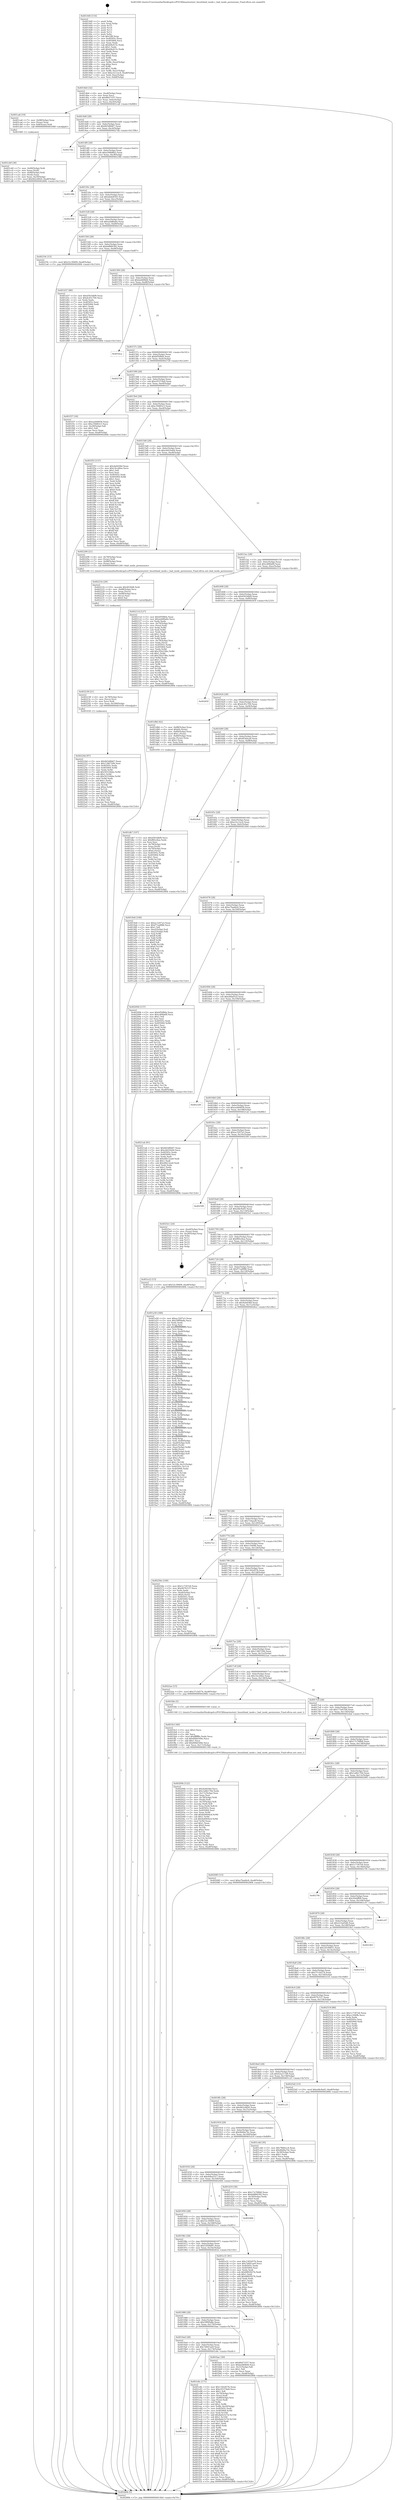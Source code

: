 digraph "0x401440" {
  label = "0x401440 (/mnt/c/Users/mathe/Desktop/tcc/POCII/binaries/extr_linuxfsbad_inode.c_bad_inode_permission_Final-ollvm.out::main(0))"
  labelloc = "t"
  node[shape=record]

  Entry [label="",width=0.3,height=0.3,shape=circle,fillcolor=black,style=filled]
  "0x4014b4" [label="{
     0x4014b4 [32]\l
     | [instrs]\l
     &nbsp;&nbsp;0x4014b4 \<+6\>: mov -0xa8(%rbp),%eax\l
     &nbsp;&nbsp;0x4014ba \<+2\>: mov %eax,%ecx\l
     &nbsp;&nbsp;0x4014bc \<+6\>: sub $0x86d71f37,%ecx\l
     &nbsp;&nbsp;0x4014c2 \<+6\>: mov %eax,-0xbc(%rbp)\l
     &nbsp;&nbsp;0x4014c8 \<+6\>: mov %ecx,-0xc0(%rbp)\l
     &nbsp;&nbsp;0x4014ce \<+6\>: je 0000000000401ca6 \<main+0x866\>\l
  }"]
  "0x401ca6" [label="{
     0x401ca6 [19]\l
     | [instrs]\l
     &nbsp;&nbsp;0x401ca6 \<+7\>: mov -0x98(%rbp),%rax\l
     &nbsp;&nbsp;0x401cad \<+3\>: mov (%rax),%rax\l
     &nbsp;&nbsp;0x401cb0 \<+4\>: mov 0x8(%rax),%rdi\l
     &nbsp;&nbsp;0x401cb4 \<+5\>: call 0000000000401060 \<atoi@plt\>\l
     | [calls]\l
     &nbsp;&nbsp;0x401060 \{1\} (unknown)\l
  }"]
  "0x4014d4" [label="{
     0x4014d4 [28]\l
     | [instrs]\l
     &nbsp;&nbsp;0x4014d4 \<+5\>: jmp 00000000004014d9 \<main+0x99\>\l
     &nbsp;&nbsp;0x4014d9 \<+6\>: mov -0xbc(%rbp),%eax\l
     &nbsp;&nbsp;0x4014df \<+5\>: sub $0x8d3d6b67,%eax\l
     &nbsp;&nbsp;0x4014e4 \<+6\>: mov %eax,-0xc4(%rbp)\l
     &nbsp;&nbsp;0x4014ea \<+6\>: je 000000000040274b \<main+0x130b\>\l
  }"]
  Exit [label="",width=0.3,height=0.3,shape=circle,fillcolor=black,style=filled,peripheries=2]
  "0x40274b" [label="{
     0x40274b\l
  }", style=dashed]
  "0x4014f0" [label="{
     0x4014f0 [28]\l
     | [instrs]\l
     &nbsp;&nbsp;0x4014f0 \<+5\>: jmp 00000000004014f5 \<main+0xb5\>\l
     &nbsp;&nbsp;0x4014f5 \<+6\>: mov -0xbc(%rbp),%eax\l
     &nbsp;&nbsp;0x4014fb \<+5\>: sub $0xa568d6b2,%eax\l
     &nbsp;&nbsp;0x401500 \<+6\>: mov %eax,-0xc8(%rbp)\l
     &nbsp;&nbsp;0x401506 \<+6\>: je 000000000040238b \<main+0xf4b\>\l
  }"]
  "0x40224d" [label="{
     0x40224d [97]\l
     | [instrs]\l
     &nbsp;&nbsp;0x40224d \<+5\>: mov $0x8d3d6b67,%eax\l
     &nbsp;&nbsp;0x402252 \<+5\>: mov $0x1346720b,%esi\l
     &nbsp;&nbsp;0x402257 \<+7\>: mov 0x40505c,%edx\l
     &nbsp;&nbsp;0x40225e \<+8\>: mov 0x405064,%r8d\l
     &nbsp;&nbsp;0x402266 \<+3\>: mov %edx,%r9d\l
     &nbsp;&nbsp;0x402269 \<+7\>: add $0x50316bbe,%r9d\l
     &nbsp;&nbsp;0x402270 \<+4\>: sub $0x1,%r9d\l
     &nbsp;&nbsp;0x402274 \<+7\>: sub $0x50316bbe,%r9d\l
     &nbsp;&nbsp;0x40227b \<+4\>: imul %r9d,%edx\l
     &nbsp;&nbsp;0x40227f \<+3\>: and $0x1,%edx\l
     &nbsp;&nbsp;0x402282 \<+3\>: cmp $0x0,%edx\l
     &nbsp;&nbsp;0x402285 \<+4\>: sete %r10b\l
     &nbsp;&nbsp;0x402289 \<+4\>: cmp $0xa,%r8d\l
     &nbsp;&nbsp;0x40228d \<+4\>: setl %r11b\l
     &nbsp;&nbsp;0x402291 \<+3\>: mov %r10b,%bl\l
     &nbsp;&nbsp;0x402294 \<+3\>: and %r11b,%bl\l
     &nbsp;&nbsp;0x402297 \<+3\>: xor %r11b,%r10b\l
     &nbsp;&nbsp;0x40229a \<+3\>: or %r10b,%bl\l
     &nbsp;&nbsp;0x40229d \<+3\>: test $0x1,%bl\l
     &nbsp;&nbsp;0x4022a0 \<+3\>: cmovne %esi,%eax\l
     &nbsp;&nbsp;0x4022a3 \<+6\>: mov %eax,-0xa8(%rbp)\l
     &nbsp;&nbsp;0x4022a9 \<+5\>: jmp 000000000040280b \<main+0x13cb\>\l
  }"]
  "0x40238b" [label="{
     0x40238b\l
  }", style=dashed]
  "0x40150c" [label="{
     0x40150c [28]\l
     | [instrs]\l
     &nbsp;&nbsp;0x40150c \<+5\>: jmp 0000000000401511 \<main+0xd1\>\l
     &nbsp;&nbsp;0x401511 \<+6\>: mov -0xbc(%rbp),%eax\l
     &nbsp;&nbsp;0x401517 \<+5\>: sub $0xabde8545,%eax\l
     &nbsp;&nbsp;0x40151c \<+6\>: mov %eax,-0xcc(%rbp)\l
     &nbsp;&nbsp;0x401522 \<+6\>: je 0000000000402304 \<main+0xec4\>\l
  }"]
  "0x402238" [label="{
     0x402238 [21]\l
     | [instrs]\l
     &nbsp;&nbsp;0x402238 \<+4\>: mov -0x78(%rbp),%rcx\l
     &nbsp;&nbsp;0x40223c \<+3\>: mov (%rcx),%rcx\l
     &nbsp;&nbsp;0x40223f \<+3\>: mov %rcx,%rdi\l
     &nbsp;&nbsp;0x402242 \<+6\>: mov %eax,-0x180(%rbp)\l
     &nbsp;&nbsp;0x402248 \<+5\>: call 0000000000401030 \<free@plt\>\l
     | [calls]\l
     &nbsp;&nbsp;0x401030 \{1\} (unknown)\l
  }"]
  "0x402304" [label="{
     0x402304\l
  }", style=dashed]
  "0x401528" [label="{
     0x401528 [28]\l
     | [instrs]\l
     &nbsp;&nbsp;0x401528 \<+5\>: jmp 000000000040152d \<main+0xed\>\l
     &nbsp;&nbsp;0x40152d \<+6\>: mov -0xbc(%rbp),%eax\l
     &nbsp;&nbsp;0x401533 \<+5\>: sub $0xaeb86a6e,%eax\l
     &nbsp;&nbsp;0x401538 \<+6\>: mov %eax,-0xd0(%rbp)\l
     &nbsp;&nbsp;0x40153e \<+6\>: je 000000000040219c \<main+0xd5c\>\l
  }"]
  "0x40221b" [label="{
     0x40221b [29]\l
     | [instrs]\l
     &nbsp;&nbsp;0x40221b \<+10\>: movabs $0x4030d6,%rdi\l
     &nbsp;&nbsp;0x402225 \<+4\>: mov -0x68(%rbp),%rcx\l
     &nbsp;&nbsp;0x402229 \<+2\>: mov %eax,(%rcx)\l
     &nbsp;&nbsp;0x40222b \<+4\>: mov -0x68(%rbp),%rcx\l
     &nbsp;&nbsp;0x40222f \<+2\>: mov (%rcx),%esi\l
     &nbsp;&nbsp;0x402231 \<+2\>: mov $0x0,%al\l
     &nbsp;&nbsp;0x402233 \<+5\>: call 0000000000401040 \<printf@plt\>\l
     | [calls]\l
     &nbsp;&nbsp;0x401040 \{1\} (unknown)\l
  }"]
  "0x40219c" [label="{
     0x40219c [15]\l
     | [instrs]\l
     &nbsp;&nbsp;0x40219c \<+10\>: movl $0x52c39409,-0xa8(%rbp)\l
     &nbsp;&nbsp;0x4021a6 \<+5\>: jmp 000000000040280b \<main+0x13cb\>\l
  }"]
  "0x401544" [label="{
     0x401544 [28]\l
     | [instrs]\l
     &nbsp;&nbsp;0x401544 \<+5\>: jmp 0000000000401549 \<main+0x109\>\l
     &nbsp;&nbsp;0x401549 \<+6\>: mov -0xbc(%rbp),%eax\l
     &nbsp;&nbsp;0x40154f \<+5\>: sub $0xbd866392,%eax\l
     &nbsp;&nbsp;0x401554 \<+6\>: mov %eax,-0xd4(%rbp)\l
     &nbsp;&nbsp;0x40155a \<+6\>: je 0000000000401d37 \<main+0x8f7\>\l
  }"]
  "0x40200b" [label="{
     0x40200b [122]\l
     | [instrs]\l
     &nbsp;&nbsp;0x40200b \<+5\>: mov $0x4a0d36d,%ecx\l
     &nbsp;&nbsp;0x402010 \<+5\>: mov $0x1a8b170d,%edx\l
     &nbsp;&nbsp;0x402015 \<+6\>: mov -0x17c(%rbp),%esi\l
     &nbsp;&nbsp;0x40201b \<+3\>: imul %eax,%esi\l
     &nbsp;&nbsp;0x40201e \<+4\>: mov -0x78(%rbp),%rdi\l
     &nbsp;&nbsp;0x402022 \<+3\>: mov (%rdi),%rdi\l
     &nbsp;&nbsp;0x402025 \<+4\>: mov -0x70(%rbp),%r8\l
     &nbsp;&nbsp;0x402029 \<+3\>: movslq (%r8),%r8\l
     &nbsp;&nbsp;0x40202c \<+4\>: mov %esi,(%rdi,%r8,4)\l
     &nbsp;&nbsp;0x402030 \<+7\>: mov 0x40505c,%eax\l
     &nbsp;&nbsp;0x402037 \<+7\>: mov 0x405064,%esi\l
     &nbsp;&nbsp;0x40203e \<+3\>: mov %eax,%r9d\l
     &nbsp;&nbsp;0x402041 \<+7\>: add $0x6e8404cd,%r9d\l
     &nbsp;&nbsp;0x402048 \<+4\>: sub $0x1,%r9d\l
     &nbsp;&nbsp;0x40204c \<+7\>: sub $0x6e8404cd,%r9d\l
     &nbsp;&nbsp;0x402053 \<+4\>: imul %r9d,%eax\l
     &nbsp;&nbsp;0x402057 \<+3\>: and $0x1,%eax\l
     &nbsp;&nbsp;0x40205a \<+3\>: cmp $0x0,%eax\l
     &nbsp;&nbsp;0x40205d \<+4\>: sete %r10b\l
     &nbsp;&nbsp;0x402061 \<+3\>: cmp $0xa,%esi\l
     &nbsp;&nbsp;0x402064 \<+4\>: setl %r11b\l
     &nbsp;&nbsp;0x402068 \<+3\>: mov %r10b,%bl\l
     &nbsp;&nbsp;0x40206b \<+3\>: and %r11b,%bl\l
     &nbsp;&nbsp;0x40206e \<+3\>: xor %r11b,%r10b\l
     &nbsp;&nbsp;0x402071 \<+3\>: or %r10b,%bl\l
     &nbsp;&nbsp;0x402074 \<+3\>: test $0x1,%bl\l
     &nbsp;&nbsp;0x402077 \<+3\>: cmovne %edx,%ecx\l
     &nbsp;&nbsp;0x40207a \<+6\>: mov %ecx,-0xa8(%rbp)\l
     &nbsp;&nbsp;0x402080 \<+5\>: jmp 000000000040280b \<main+0x13cb\>\l
  }"]
  "0x401d37" [label="{
     0x401d37 [86]\l
     | [instrs]\l
     &nbsp;&nbsp;0x401d37 \<+5\>: mov $0xd563dbf9,%eax\l
     &nbsp;&nbsp;0x401d3c \<+5\>: mov $0xdc45c704,%ecx\l
     &nbsp;&nbsp;0x401d41 \<+2\>: xor %edx,%edx\l
     &nbsp;&nbsp;0x401d43 \<+7\>: mov 0x40505c,%esi\l
     &nbsp;&nbsp;0x401d4a \<+7\>: mov 0x405064,%edi\l
     &nbsp;&nbsp;0x401d51 \<+3\>: sub $0x1,%edx\l
     &nbsp;&nbsp;0x401d54 \<+3\>: mov %esi,%r8d\l
     &nbsp;&nbsp;0x401d57 \<+3\>: add %edx,%r8d\l
     &nbsp;&nbsp;0x401d5a \<+4\>: imul %r8d,%esi\l
     &nbsp;&nbsp;0x401d5e \<+3\>: and $0x1,%esi\l
     &nbsp;&nbsp;0x401d61 \<+3\>: cmp $0x0,%esi\l
     &nbsp;&nbsp;0x401d64 \<+4\>: sete %r9b\l
     &nbsp;&nbsp;0x401d68 \<+3\>: cmp $0xa,%edi\l
     &nbsp;&nbsp;0x401d6b \<+4\>: setl %r10b\l
     &nbsp;&nbsp;0x401d6f \<+3\>: mov %r9b,%r11b\l
     &nbsp;&nbsp;0x401d72 \<+3\>: and %r10b,%r11b\l
     &nbsp;&nbsp;0x401d75 \<+3\>: xor %r10b,%r9b\l
     &nbsp;&nbsp;0x401d78 \<+3\>: or %r9b,%r11b\l
     &nbsp;&nbsp;0x401d7b \<+4\>: test $0x1,%r11b\l
     &nbsp;&nbsp;0x401d7f \<+3\>: cmovne %ecx,%eax\l
     &nbsp;&nbsp;0x401d82 \<+6\>: mov %eax,-0xa8(%rbp)\l
     &nbsp;&nbsp;0x401d88 \<+5\>: jmp 000000000040280b \<main+0x13cb\>\l
  }"]
  "0x401560" [label="{
     0x401560 [28]\l
     | [instrs]\l
     &nbsp;&nbsp;0x401560 \<+5\>: jmp 0000000000401565 \<main+0x125\>\l
     &nbsp;&nbsp;0x401565 \<+6\>: mov -0xbc(%rbp),%eax\l
     &nbsp;&nbsp;0x40156b \<+5\>: sub $0xbefd08d4,%eax\l
     &nbsp;&nbsp;0x401570 \<+6\>: mov %eax,-0xd8(%rbp)\l
     &nbsp;&nbsp;0x401576 \<+6\>: je 0000000000401bca \<main+0x78a\>\l
  }"]
  "0x401fe3" [label="{
     0x401fe3 [40]\l
     | [instrs]\l
     &nbsp;&nbsp;0x401fe3 \<+5\>: mov $0x2,%ecx\l
     &nbsp;&nbsp;0x401fe8 \<+1\>: cltd\l
     &nbsp;&nbsp;0x401fe9 \<+2\>: idiv %ecx\l
     &nbsp;&nbsp;0x401feb \<+6\>: imul $0xfffffffe,%edx,%ecx\l
     &nbsp;&nbsp;0x401ff1 \<+6\>: sub $0x60bb549e,%ecx\l
     &nbsp;&nbsp;0x401ff7 \<+3\>: add $0x1,%ecx\l
     &nbsp;&nbsp;0x401ffa \<+6\>: add $0x60bb549e,%ecx\l
     &nbsp;&nbsp;0x402000 \<+6\>: mov %ecx,-0x17c(%rbp)\l
     &nbsp;&nbsp;0x402006 \<+5\>: call 0000000000401160 \<next_i\>\l
     | [calls]\l
     &nbsp;&nbsp;0x401160 \{1\} (/mnt/c/Users/mathe/Desktop/tcc/POCII/binaries/extr_linuxfsbad_inode.c_bad_inode_permission_Final-ollvm.out::next_i)\l
  }"]
  "0x401bca" [label="{
     0x401bca\l
  }", style=dashed]
  "0x40157c" [label="{
     0x40157c [28]\l
     | [instrs]\l
     &nbsp;&nbsp;0x40157c \<+5\>: jmp 0000000000401581 \<main+0x141\>\l
     &nbsp;&nbsp;0x401581 \<+6\>: mov -0xbc(%rbp),%eax\l
     &nbsp;&nbsp;0x401587 \<+5\>: sub $0xbf50fbfa,%eax\l
     &nbsp;&nbsp;0x40158c \<+6\>: mov %eax,-0xdc(%rbp)\l
     &nbsp;&nbsp;0x401592 \<+6\>: je 0000000000402729 \<main+0x12e9\>\l
  }"]
  "0x4019c0" [label="{
     0x4019c0\l
  }", style=dashed]
  "0x402729" [label="{
     0x402729\l
  }", style=dashed]
  "0x401598" [label="{
     0x401598 [28]\l
     | [instrs]\l
     &nbsp;&nbsp;0x401598 \<+5\>: jmp 000000000040159d \<main+0x15d\>\l
     &nbsp;&nbsp;0x40159d \<+6\>: mov -0xbc(%rbp),%eax\l
     &nbsp;&nbsp;0x4015a3 \<+5\>: sub $0xc0537da9,%eax\l
     &nbsp;&nbsp;0x4015a8 \<+6\>: mov %eax,-0xe0(%rbp)\l
     &nbsp;&nbsp;0x4015ae \<+6\>: je 0000000000401f37 \<main+0xaf7\>\l
  }"]
  "0x401e8c" [label="{
     0x401e8c [171]\l
     | [instrs]\l
     &nbsp;&nbsp;0x401e8c \<+5\>: mov $0x1302d57b,%eax\l
     &nbsp;&nbsp;0x401e91 \<+5\>: mov $0xc0537da9,%ecx\l
     &nbsp;&nbsp;0x401e96 \<+2\>: mov $0x1,%dl\l
     &nbsp;&nbsp;0x401e98 \<+4\>: mov -0x70(%rbp),%rsi\l
     &nbsp;&nbsp;0x401e9c \<+2\>: mov (%rsi),%edi\l
     &nbsp;&nbsp;0x401e9e \<+4\>: mov -0x80(%rbp),%rsi\l
     &nbsp;&nbsp;0x401ea2 \<+2\>: cmp (%rsi),%edi\l
     &nbsp;&nbsp;0x401ea4 \<+4\>: setl %r8b\l
     &nbsp;&nbsp;0x401ea8 \<+4\>: and $0x1,%r8b\l
     &nbsp;&nbsp;0x401eac \<+4\>: mov %r8b,-0x29(%rbp)\l
     &nbsp;&nbsp;0x401eb0 \<+7\>: mov 0x40505c,%edi\l
     &nbsp;&nbsp;0x401eb7 \<+8\>: mov 0x405064,%r9d\l
     &nbsp;&nbsp;0x401ebf \<+3\>: mov %edi,%r10d\l
     &nbsp;&nbsp;0x401ec2 \<+7\>: add $0x8a0e527d,%r10d\l
     &nbsp;&nbsp;0x401ec9 \<+4\>: sub $0x1,%r10d\l
     &nbsp;&nbsp;0x401ecd \<+7\>: sub $0x8a0e527d,%r10d\l
     &nbsp;&nbsp;0x401ed4 \<+4\>: imul %r10d,%edi\l
     &nbsp;&nbsp;0x401ed8 \<+3\>: and $0x1,%edi\l
     &nbsp;&nbsp;0x401edb \<+3\>: cmp $0x0,%edi\l
     &nbsp;&nbsp;0x401ede \<+4\>: sete %r8b\l
     &nbsp;&nbsp;0x401ee2 \<+4\>: cmp $0xa,%r9d\l
     &nbsp;&nbsp;0x401ee6 \<+4\>: setl %r11b\l
     &nbsp;&nbsp;0x401eea \<+3\>: mov %r8b,%bl\l
     &nbsp;&nbsp;0x401eed \<+3\>: xor $0xff,%bl\l
     &nbsp;&nbsp;0x401ef0 \<+3\>: mov %r11b,%r14b\l
     &nbsp;&nbsp;0x401ef3 \<+4\>: xor $0xff,%r14b\l
     &nbsp;&nbsp;0x401ef7 \<+3\>: xor $0x1,%dl\l
     &nbsp;&nbsp;0x401efa \<+3\>: mov %bl,%r15b\l
     &nbsp;&nbsp;0x401efd \<+4\>: and $0xff,%r15b\l
     &nbsp;&nbsp;0x401f01 \<+3\>: and %dl,%r8b\l
     &nbsp;&nbsp;0x401f04 \<+3\>: mov %r14b,%r12b\l
     &nbsp;&nbsp;0x401f07 \<+4\>: and $0xff,%r12b\l
     &nbsp;&nbsp;0x401f0b \<+3\>: and %dl,%r11b\l
     &nbsp;&nbsp;0x401f0e \<+3\>: or %r8b,%r15b\l
     &nbsp;&nbsp;0x401f11 \<+3\>: or %r11b,%r12b\l
     &nbsp;&nbsp;0x401f14 \<+3\>: xor %r12b,%r15b\l
     &nbsp;&nbsp;0x401f17 \<+3\>: or %r14b,%bl\l
     &nbsp;&nbsp;0x401f1a \<+3\>: xor $0xff,%bl\l
     &nbsp;&nbsp;0x401f1d \<+3\>: or $0x1,%dl\l
     &nbsp;&nbsp;0x401f20 \<+2\>: and %dl,%bl\l
     &nbsp;&nbsp;0x401f22 \<+3\>: or %bl,%r15b\l
     &nbsp;&nbsp;0x401f25 \<+4\>: test $0x1,%r15b\l
     &nbsp;&nbsp;0x401f29 \<+3\>: cmovne %ecx,%eax\l
     &nbsp;&nbsp;0x401f2c \<+6\>: mov %eax,-0xa8(%rbp)\l
     &nbsp;&nbsp;0x401f32 \<+5\>: jmp 000000000040280b \<main+0x13cb\>\l
  }"]
  "0x401f37" [label="{
     0x401f37 [30]\l
     | [instrs]\l
     &nbsp;&nbsp;0x401f37 \<+5\>: mov $0xea440658,%eax\l
     &nbsp;&nbsp;0x401f3c \<+5\>: mov $0xc59d83c5,%ecx\l
     &nbsp;&nbsp;0x401f41 \<+3\>: mov -0x29(%rbp),%dl\l
     &nbsp;&nbsp;0x401f44 \<+3\>: test $0x1,%dl\l
     &nbsp;&nbsp;0x401f47 \<+3\>: cmovne %ecx,%eax\l
     &nbsp;&nbsp;0x401f4a \<+6\>: mov %eax,-0xa8(%rbp)\l
     &nbsp;&nbsp;0x401f50 \<+5\>: jmp 000000000040280b \<main+0x13cb\>\l
  }"]
  "0x4015b4" [label="{
     0x4015b4 [28]\l
     | [instrs]\l
     &nbsp;&nbsp;0x4015b4 \<+5\>: jmp 00000000004015b9 \<main+0x179\>\l
     &nbsp;&nbsp;0x4015b9 \<+6\>: mov -0xbc(%rbp),%eax\l
     &nbsp;&nbsp;0x4015bf \<+5\>: sub $0xc59d83c5,%eax\l
     &nbsp;&nbsp;0x4015c4 \<+6\>: mov %eax,-0xe4(%rbp)\l
     &nbsp;&nbsp;0x4015ca \<+6\>: je 0000000000401f55 \<main+0xb15\>\l
  }"]
  "0x401db7" [label="{
     0x401db7 [107]\l
     | [instrs]\l
     &nbsp;&nbsp;0x401db7 \<+5\>: mov $0xd563dbf9,%ecx\l
     &nbsp;&nbsp;0x401dbc \<+5\>: mov $0xf6fce4ea,%edx\l
     &nbsp;&nbsp;0x401dc1 \<+2\>: xor %esi,%esi\l
     &nbsp;&nbsp;0x401dc3 \<+4\>: mov -0x78(%rbp),%rdi\l
     &nbsp;&nbsp;0x401dc7 \<+3\>: mov %rax,(%rdi)\l
     &nbsp;&nbsp;0x401dca \<+4\>: mov -0x70(%rbp),%rax\l
     &nbsp;&nbsp;0x401dce \<+6\>: movl $0x0,(%rax)\l
     &nbsp;&nbsp;0x401dd4 \<+8\>: mov 0x40505c,%r8d\l
     &nbsp;&nbsp;0x401ddc \<+8\>: mov 0x405064,%r9d\l
     &nbsp;&nbsp;0x401de4 \<+3\>: sub $0x1,%esi\l
     &nbsp;&nbsp;0x401de7 \<+3\>: mov %r8d,%r10d\l
     &nbsp;&nbsp;0x401dea \<+3\>: add %esi,%r10d\l
     &nbsp;&nbsp;0x401ded \<+4\>: imul %r10d,%r8d\l
     &nbsp;&nbsp;0x401df1 \<+4\>: and $0x1,%r8d\l
     &nbsp;&nbsp;0x401df5 \<+4\>: cmp $0x0,%r8d\l
     &nbsp;&nbsp;0x401df9 \<+4\>: sete %r11b\l
     &nbsp;&nbsp;0x401dfd \<+4\>: cmp $0xa,%r9d\l
     &nbsp;&nbsp;0x401e01 \<+3\>: setl %bl\l
     &nbsp;&nbsp;0x401e04 \<+3\>: mov %r11b,%r14b\l
     &nbsp;&nbsp;0x401e07 \<+3\>: and %bl,%r14b\l
     &nbsp;&nbsp;0x401e0a \<+3\>: xor %bl,%r11b\l
     &nbsp;&nbsp;0x401e0d \<+3\>: or %r11b,%r14b\l
     &nbsp;&nbsp;0x401e10 \<+4\>: test $0x1,%r14b\l
     &nbsp;&nbsp;0x401e14 \<+3\>: cmovne %edx,%ecx\l
     &nbsp;&nbsp;0x401e17 \<+6\>: mov %ecx,-0xa8(%rbp)\l
     &nbsp;&nbsp;0x401e1d \<+5\>: jmp 000000000040280b \<main+0x13cb\>\l
  }"]
  "0x401f55" [label="{
     0x401f55 [137]\l
     | [instrs]\l
     &nbsp;&nbsp;0x401f55 \<+5\>: mov $0x4a0d36d,%eax\l
     &nbsp;&nbsp;0x401f5a \<+5\>: mov $0x14cc6fee,%ecx\l
     &nbsp;&nbsp;0x401f5f \<+2\>: mov $0x1,%dl\l
     &nbsp;&nbsp;0x401f61 \<+2\>: xor %esi,%esi\l
     &nbsp;&nbsp;0x401f63 \<+7\>: mov 0x40505c,%edi\l
     &nbsp;&nbsp;0x401f6a \<+8\>: mov 0x405064,%r8d\l
     &nbsp;&nbsp;0x401f72 \<+3\>: sub $0x1,%esi\l
     &nbsp;&nbsp;0x401f75 \<+3\>: mov %edi,%r9d\l
     &nbsp;&nbsp;0x401f78 \<+3\>: add %esi,%r9d\l
     &nbsp;&nbsp;0x401f7b \<+4\>: imul %r9d,%edi\l
     &nbsp;&nbsp;0x401f7f \<+3\>: and $0x1,%edi\l
     &nbsp;&nbsp;0x401f82 \<+3\>: cmp $0x0,%edi\l
     &nbsp;&nbsp;0x401f85 \<+4\>: sete %r10b\l
     &nbsp;&nbsp;0x401f89 \<+4\>: cmp $0xa,%r8d\l
     &nbsp;&nbsp;0x401f8d \<+4\>: setl %r11b\l
     &nbsp;&nbsp;0x401f91 \<+3\>: mov %r10b,%bl\l
     &nbsp;&nbsp;0x401f94 \<+3\>: xor $0xff,%bl\l
     &nbsp;&nbsp;0x401f97 \<+3\>: mov %r11b,%r14b\l
     &nbsp;&nbsp;0x401f9a \<+4\>: xor $0xff,%r14b\l
     &nbsp;&nbsp;0x401f9e \<+3\>: xor $0x0,%dl\l
     &nbsp;&nbsp;0x401fa1 \<+3\>: mov %bl,%r15b\l
     &nbsp;&nbsp;0x401fa4 \<+4\>: and $0x0,%r15b\l
     &nbsp;&nbsp;0x401fa8 \<+3\>: and %dl,%r10b\l
     &nbsp;&nbsp;0x401fab \<+3\>: mov %r14b,%r12b\l
     &nbsp;&nbsp;0x401fae \<+4\>: and $0x0,%r12b\l
     &nbsp;&nbsp;0x401fb2 \<+3\>: and %dl,%r11b\l
     &nbsp;&nbsp;0x401fb5 \<+3\>: or %r10b,%r15b\l
     &nbsp;&nbsp;0x401fb8 \<+3\>: or %r11b,%r12b\l
     &nbsp;&nbsp;0x401fbb \<+3\>: xor %r12b,%r15b\l
     &nbsp;&nbsp;0x401fbe \<+3\>: or %r14b,%bl\l
     &nbsp;&nbsp;0x401fc1 \<+3\>: xor $0xff,%bl\l
     &nbsp;&nbsp;0x401fc4 \<+3\>: or $0x0,%dl\l
     &nbsp;&nbsp;0x401fc7 \<+2\>: and %dl,%bl\l
     &nbsp;&nbsp;0x401fc9 \<+3\>: or %bl,%r15b\l
     &nbsp;&nbsp;0x401fcc \<+4\>: test $0x1,%r15b\l
     &nbsp;&nbsp;0x401fd0 \<+3\>: cmovne %ecx,%eax\l
     &nbsp;&nbsp;0x401fd3 \<+6\>: mov %eax,-0xa8(%rbp)\l
     &nbsp;&nbsp;0x401fd9 \<+5\>: jmp 000000000040280b \<main+0x13cb\>\l
  }"]
  "0x4015d0" [label="{
     0x4015d0 [28]\l
     | [instrs]\l
     &nbsp;&nbsp;0x4015d0 \<+5\>: jmp 00000000004015d5 \<main+0x195\>\l
     &nbsp;&nbsp;0x4015d5 \<+6\>: mov -0xbc(%rbp),%eax\l
     &nbsp;&nbsp;0x4015db \<+5\>: sub $0xc6d10e64,%eax\l
     &nbsp;&nbsp;0x4015e0 \<+6\>: mov %eax,-0xe8(%rbp)\l
     &nbsp;&nbsp;0x4015e6 \<+6\>: je 0000000000402206 \<main+0xdc6\>\l
  }"]
  "0x401cb9" [label="{
     0x401cb9 [36]\l
     | [instrs]\l
     &nbsp;&nbsp;0x401cb9 \<+7\>: mov -0x90(%rbp),%rdi\l
     &nbsp;&nbsp;0x401cc0 \<+2\>: mov %eax,(%rdi)\l
     &nbsp;&nbsp;0x401cc2 \<+7\>: mov -0x90(%rbp),%rdi\l
     &nbsp;&nbsp;0x401cc9 \<+2\>: mov (%rdi),%eax\l
     &nbsp;&nbsp;0x401ccb \<+3\>: mov %eax,-0x30(%rbp)\l
     &nbsp;&nbsp;0x401cce \<+10\>: movl $0x462c6820,-0xa8(%rbp)\l
     &nbsp;&nbsp;0x401cd8 \<+5\>: jmp 000000000040280b \<main+0x13cb\>\l
  }"]
  "0x402206" [label="{
     0x402206 [21]\l
     | [instrs]\l
     &nbsp;&nbsp;0x402206 \<+4\>: mov -0x78(%rbp),%rax\l
     &nbsp;&nbsp;0x40220a \<+3\>: mov (%rax),%rdi\l
     &nbsp;&nbsp;0x40220d \<+7\>: mov -0x88(%rbp),%rax\l
     &nbsp;&nbsp;0x402214 \<+2\>: mov (%rax),%esi\l
     &nbsp;&nbsp;0x402216 \<+5\>: call 0000000000401240 \<bad_inode_permission\>\l
     | [calls]\l
     &nbsp;&nbsp;0x401240 \{1\} (/mnt/c/Users/mathe/Desktop/tcc/POCII/binaries/extr_linuxfsbad_inode.c_bad_inode_permission_Final-ollvm.out::bad_inode_permission)\l
  }"]
  "0x4015ec" [label="{
     0x4015ec [28]\l
     | [instrs]\l
     &nbsp;&nbsp;0x4015ec \<+5\>: jmp 00000000004015f1 \<main+0x1b1\>\l
     &nbsp;&nbsp;0x4015f1 \<+6\>: mov -0xbc(%rbp),%eax\l
     &nbsp;&nbsp;0x4015f7 \<+5\>: sub $0xcdf4fa68,%eax\l
     &nbsp;&nbsp;0x4015fc \<+6\>: mov %eax,-0xec(%rbp)\l
     &nbsp;&nbsp;0x401602 \<+6\>: je 000000000040211d \<main+0xcdd\>\l
  }"]
  "0x4019a4" [label="{
     0x4019a4 [28]\l
     | [instrs]\l
     &nbsp;&nbsp;0x4019a4 \<+5\>: jmp 00000000004019a9 \<main+0x569\>\l
     &nbsp;&nbsp;0x4019a9 \<+6\>: mov -0xbc(%rbp),%eax\l
     &nbsp;&nbsp;0x4019af \<+5\>: sub $0x7d441ae9,%eax\l
     &nbsp;&nbsp;0x4019b4 \<+6\>: mov %eax,-0x174(%rbp)\l
     &nbsp;&nbsp;0x4019ba \<+6\>: je 0000000000401e8c \<main+0xa4c\>\l
  }"]
  "0x40211d" [label="{
     0x40211d [127]\l
     | [instrs]\l
     &nbsp;&nbsp;0x40211d \<+5\>: mov $0xbf50fbfa,%eax\l
     &nbsp;&nbsp;0x402122 \<+5\>: mov $0xaeb86a6e,%ecx\l
     &nbsp;&nbsp;0x402127 \<+2\>: xor %edx,%edx\l
     &nbsp;&nbsp;0x402129 \<+4\>: mov -0x70(%rbp),%rsi\l
     &nbsp;&nbsp;0x40212d \<+2\>: mov (%rsi),%edi\l
     &nbsp;&nbsp;0x40212f \<+3\>: mov %edx,%r8d\l
     &nbsp;&nbsp;0x402132 \<+3\>: sub %edi,%r8d\l
     &nbsp;&nbsp;0x402135 \<+2\>: mov %edx,%edi\l
     &nbsp;&nbsp;0x402137 \<+3\>: sub $0x1,%edi\l
     &nbsp;&nbsp;0x40213a \<+3\>: add %edi,%r8d\l
     &nbsp;&nbsp;0x40213d \<+3\>: sub %r8d,%edx\l
     &nbsp;&nbsp;0x402140 \<+4\>: mov -0x70(%rbp),%rsi\l
     &nbsp;&nbsp;0x402144 \<+2\>: mov %edx,(%rsi)\l
     &nbsp;&nbsp;0x402146 \<+7\>: mov 0x40505c,%edx\l
     &nbsp;&nbsp;0x40214d \<+7\>: mov 0x405064,%edi\l
     &nbsp;&nbsp;0x402154 \<+3\>: mov %edx,%r8d\l
     &nbsp;&nbsp;0x402157 \<+7\>: add $0x35b219bc,%r8d\l
     &nbsp;&nbsp;0x40215e \<+4\>: sub $0x1,%r8d\l
     &nbsp;&nbsp;0x402162 \<+7\>: sub $0x35b219bc,%r8d\l
     &nbsp;&nbsp;0x402169 \<+4\>: imul %r8d,%edx\l
     &nbsp;&nbsp;0x40216d \<+3\>: and $0x1,%edx\l
     &nbsp;&nbsp;0x402170 \<+3\>: cmp $0x0,%edx\l
     &nbsp;&nbsp;0x402173 \<+4\>: sete %r9b\l
     &nbsp;&nbsp;0x402177 \<+3\>: cmp $0xa,%edi\l
     &nbsp;&nbsp;0x40217a \<+4\>: setl %r10b\l
     &nbsp;&nbsp;0x40217e \<+3\>: mov %r9b,%r11b\l
     &nbsp;&nbsp;0x402181 \<+3\>: and %r10b,%r11b\l
     &nbsp;&nbsp;0x402184 \<+3\>: xor %r10b,%r9b\l
     &nbsp;&nbsp;0x402187 \<+3\>: or %r9b,%r11b\l
     &nbsp;&nbsp;0x40218a \<+4\>: test $0x1,%r11b\l
     &nbsp;&nbsp;0x40218e \<+3\>: cmovne %ecx,%eax\l
     &nbsp;&nbsp;0x402191 \<+6\>: mov %eax,-0xa8(%rbp)\l
     &nbsp;&nbsp;0x402197 \<+5\>: jmp 000000000040280b \<main+0x13cb\>\l
  }"]
  "0x401608" [label="{
     0x401608 [28]\l
     | [instrs]\l
     &nbsp;&nbsp;0x401608 \<+5\>: jmp 000000000040160d \<main+0x1cd\>\l
     &nbsp;&nbsp;0x40160d \<+6\>: mov -0xbc(%rbp),%eax\l
     &nbsp;&nbsp;0x401613 \<+5\>: sub $0xd563dbf9,%eax\l
     &nbsp;&nbsp;0x401618 \<+6\>: mov %eax,-0xf0(%rbp)\l
     &nbsp;&nbsp;0x40161e \<+6\>: je 000000000040265f \<main+0x121f\>\l
  }"]
  "0x401bac" [label="{
     0x401bac [30]\l
     | [instrs]\l
     &nbsp;&nbsp;0x401bac \<+5\>: mov $0x86d71f37,%eax\l
     &nbsp;&nbsp;0x401bb1 \<+5\>: mov $0xbefd08d4,%ecx\l
     &nbsp;&nbsp;0x401bb6 \<+3\>: mov -0x31(%rbp),%dl\l
     &nbsp;&nbsp;0x401bb9 \<+3\>: test $0x1,%dl\l
     &nbsp;&nbsp;0x401bbc \<+3\>: cmovne %ecx,%eax\l
     &nbsp;&nbsp;0x401bbf \<+6\>: mov %eax,-0xa8(%rbp)\l
     &nbsp;&nbsp;0x401bc5 \<+5\>: jmp 000000000040280b \<main+0x13cb\>\l
  }"]
  "0x40265f" [label="{
     0x40265f\l
  }", style=dashed]
  "0x401624" [label="{
     0x401624 [28]\l
     | [instrs]\l
     &nbsp;&nbsp;0x401624 \<+5\>: jmp 0000000000401629 \<main+0x1e9\>\l
     &nbsp;&nbsp;0x401629 \<+6\>: mov -0xbc(%rbp),%eax\l
     &nbsp;&nbsp;0x40162f \<+5\>: sub $0xdc45c704,%eax\l
     &nbsp;&nbsp;0x401634 \<+6\>: mov %eax,-0xf4(%rbp)\l
     &nbsp;&nbsp;0x40163a \<+6\>: je 0000000000401d8d \<main+0x94d\>\l
  }"]
  "0x401988" [label="{
     0x401988 [28]\l
     | [instrs]\l
     &nbsp;&nbsp;0x401988 \<+5\>: jmp 000000000040198d \<main+0x54d\>\l
     &nbsp;&nbsp;0x40198d \<+6\>: mov -0xbc(%rbp),%eax\l
     &nbsp;&nbsp;0x401993 \<+5\>: sub $0x59f09a8a,%eax\l
     &nbsp;&nbsp;0x401998 \<+6\>: mov %eax,-0x170(%rbp)\l
     &nbsp;&nbsp;0x40199e \<+6\>: je 0000000000401bac \<main+0x76c\>\l
  }"]
  "0x401d8d" [label="{
     0x401d8d [42]\l
     | [instrs]\l
     &nbsp;&nbsp;0x401d8d \<+7\>: mov -0x88(%rbp),%rax\l
     &nbsp;&nbsp;0x401d94 \<+6\>: movl $0x64,(%rax)\l
     &nbsp;&nbsp;0x401d9a \<+4\>: mov -0x80(%rbp),%rax\l
     &nbsp;&nbsp;0x401d9e \<+6\>: movl $0x1,(%rax)\l
     &nbsp;&nbsp;0x401da4 \<+4\>: mov -0x80(%rbp),%rax\l
     &nbsp;&nbsp;0x401da8 \<+3\>: movslq (%rax),%rax\l
     &nbsp;&nbsp;0x401dab \<+4\>: shl $0x2,%rax\l
     &nbsp;&nbsp;0x401daf \<+3\>: mov %rax,%rdi\l
     &nbsp;&nbsp;0x401db2 \<+5\>: call 0000000000401050 \<malloc@plt\>\l
     | [calls]\l
     &nbsp;&nbsp;0x401050 \{1\} (unknown)\l
  }"]
  "0x401640" [label="{
     0x401640 [28]\l
     | [instrs]\l
     &nbsp;&nbsp;0x401640 \<+5\>: jmp 0000000000401645 \<main+0x205\>\l
     &nbsp;&nbsp;0x401645 \<+6\>: mov -0xbc(%rbp),%eax\l
     &nbsp;&nbsp;0x40164b \<+5\>: sub $0xdf34dca9,%eax\l
     &nbsp;&nbsp;0x401650 \<+6\>: mov %eax,-0xf8(%rbp)\l
     &nbsp;&nbsp;0x401656 \<+6\>: je 00000000004024e6 \<main+0x10a6\>\l
  }"]
  "0x40263e" [label="{
     0x40263e\l
  }", style=dashed]
  "0x4024e6" [label="{
     0x4024e6\l
  }", style=dashed]
  "0x40165c" [label="{
     0x40165c [28]\l
     | [instrs]\l
     &nbsp;&nbsp;0x40165c \<+5\>: jmp 0000000000401661 \<main+0x221\>\l
     &nbsp;&nbsp;0x401661 \<+6\>: mov -0xbc(%rbp),%eax\l
     &nbsp;&nbsp;0x401667 \<+5\>: sub $0xe3cc1ec4,%eax\l
     &nbsp;&nbsp;0x40166c \<+6\>: mov %eax,-0xfc(%rbp)\l
     &nbsp;&nbsp;0x401672 \<+6\>: je 00000000004019e6 \<main+0x5a6\>\l
  }"]
  "0x40196c" [label="{
     0x40196c [28]\l
     | [instrs]\l
     &nbsp;&nbsp;0x40196c \<+5\>: jmp 0000000000401971 \<main+0x531\>\l
     &nbsp;&nbsp;0x401971 \<+6\>: mov -0xbc(%rbp),%eax\l
     &nbsp;&nbsp;0x401977 \<+5\>: sub $0x52f56b81,%eax\l
     &nbsp;&nbsp;0x40197c \<+6\>: mov %eax,-0x16c(%rbp)\l
     &nbsp;&nbsp;0x401982 \<+6\>: je 000000000040263e \<main+0x11fe\>\l
  }"]
  "0x4019e6" [label="{
     0x4019e6 [106]\l
     | [instrs]\l
     &nbsp;&nbsp;0x4019e6 \<+5\>: mov $0xec3207a3,%eax\l
     &nbsp;&nbsp;0x4019eb \<+5\>: mov $0xf71ad986,%ecx\l
     &nbsp;&nbsp;0x4019f0 \<+2\>: mov $0x1,%dl\l
     &nbsp;&nbsp;0x4019f2 \<+7\>: mov -0xa2(%rbp),%sil\l
     &nbsp;&nbsp;0x4019f9 \<+7\>: mov -0xa1(%rbp),%dil\l
     &nbsp;&nbsp;0x401a00 \<+3\>: mov %sil,%r8b\l
     &nbsp;&nbsp;0x401a03 \<+4\>: xor $0xff,%r8b\l
     &nbsp;&nbsp;0x401a07 \<+3\>: mov %dil,%r9b\l
     &nbsp;&nbsp;0x401a0a \<+4\>: xor $0xff,%r9b\l
     &nbsp;&nbsp;0x401a0e \<+3\>: xor $0x0,%dl\l
     &nbsp;&nbsp;0x401a11 \<+3\>: mov %r8b,%r10b\l
     &nbsp;&nbsp;0x401a14 \<+4\>: and $0x0,%r10b\l
     &nbsp;&nbsp;0x401a18 \<+3\>: and %dl,%sil\l
     &nbsp;&nbsp;0x401a1b \<+3\>: mov %r9b,%r11b\l
     &nbsp;&nbsp;0x401a1e \<+4\>: and $0x0,%r11b\l
     &nbsp;&nbsp;0x401a22 \<+3\>: and %dl,%dil\l
     &nbsp;&nbsp;0x401a25 \<+3\>: or %sil,%r10b\l
     &nbsp;&nbsp;0x401a28 \<+3\>: or %dil,%r11b\l
     &nbsp;&nbsp;0x401a2b \<+3\>: xor %r11b,%r10b\l
     &nbsp;&nbsp;0x401a2e \<+3\>: or %r9b,%r8b\l
     &nbsp;&nbsp;0x401a31 \<+4\>: xor $0xff,%r8b\l
     &nbsp;&nbsp;0x401a35 \<+3\>: or $0x0,%dl\l
     &nbsp;&nbsp;0x401a38 \<+3\>: and %dl,%r8b\l
     &nbsp;&nbsp;0x401a3b \<+3\>: or %r8b,%r10b\l
     &nbsp;&nbsp;0x401a3e \<+4\>: test $0x1,%r10b\l
     &nbsp;&nbsp;0x401a42 \<+3\>: cmovne %ecx,%eax\l
     &nbsp;&nbsp;0x401a45 \<+6\>: mov %eax,-0xa8(%rbp)\l
     &nbsp;&nbsp;0x401a4b \<+5\>: jmp 000000000040280b \<main+0x13cb\>\l
  }"]
  "0x401678" [label="{
     0x401678 [28]\l
     | [instrs]\l
     &nbsp;&nbsp;0x401678 \<+5\>: jmp 000000000040167d \<main+0x23d\>\l
     &nbsp;&nbsp;0x40167d \<+6\>: mov -0xbc(%rbp),%eax\l
     &nbsp;&nbsp;0x401683 \<+5\>: sub $0xe7baddc6,%eax\l
     &nbsp;&nbsp;0x401688 \<+6\>: mov %eax,-0x100(%rbp)\l
     &nbsp;&nbsp;0x40168e \<+6\>: je 0000000000402094 \<main+0xc54\>\l
  }"]
  "0x40280b" [label="{
     0x40280b [5]\l
     | [instrs]\l
     &nbsp;&nbsp;0x40280b \<+5\>: jmp 00000000004014b4 \<main+0x74\>\l
  }"]
  "0x401440" [label="{
     0x401440 [116]\l
     | [instrs]\l
     &nbsp;&nbsp;0x401440 \<+1\>: push %rbp\l
     &nbsp;&nbsp;0x401441 \<+3\>: mov %rsp,%rbp\l
     &nbsp;&nbsp;0x401444 \<+2\>: push %r15\l
     &nbsp;&nbsp;0x401446 \<+2\>: push %r14\l
     &nbsp;&nbsp;0x401448 \<+2\>: push %r13\l
     &nbsp;&nbsp;0x40144a \<+2\>: push %r12\l
     &nbsp;&nbsp;0x40144c \<+1\>: push %rbx\l
     &nbsp;&nbsp;0x40144d \<+7\>: sub $0x188,%rsp\l
     &nbsp;&nbsp;0x401454 \<+7\>: mov 0x40505c,%eax\l
     &nbsp;&nbsp;0x40145b \<+7\>: mov 0x405064,%ecx\l
     &nbsp;&nbsp;0x401462 \<+2\>: mov %eax,%edx\l
     &nbsp;&nbsp;0x401464 \<+6\>: sub $0xb9e415c,%edx\l
     &nbsp;&nbsp;0x40146a \<+3\>: sub $0x1,%edx\l
     &nbsp;&nbsp;0x40146d \<+6\>: add $0xb9e415c,%edx\l
     &nbsp;&nbsp;0x401473 \<+3\>: imul %edx,%eax\l
     &nbsp;&nbsp;0x401476 \<+3\>: and $0x1,%eax\l
     &nbsp;&nbsp;0x401479 \<+3\>: cmp $0x0,%eax\l
     &nbsp;&nbsp;0x40147c \<+4\>: sete %r8b\l
     &nbsp;&nbsp;0x401480 \<+4\>: and $0x1,%r8b\l
     &nbsp;&nbsp;0x401484 \<+7\>: mov %r8b,-0xa2(%rbp)\l
     &nbsp;&nbsp;0x40148b \<+3\>: cmp $0xa,%ecx\l
     &nbsp;&nbsp;0x40148e \<+4\>: setl %r8b\l
     &nbsp;&nbsp;0x401492 \<+4\>: and $0x1,%r8b\l
     &nbsp;&nbsp;0x401496 \<+7\>: mov %r8b,-0xa1(%rbp)\l
     &nbsp;&nbsp;0x40149d \<+10\>: movl $0xe3cc1ec4,-0xa8(%rbp)\l
     &nbsp;&nbsp;0x4014a7 \<+6\>: mov %edi,-0xac(%rbp)\l
     &nbsp;&nbsp;0x4014ad \<+7\>: mov %rsi,-0xb8(%rbp)\l
  }"]
  "0x401e31" [label="{
     0x401e31 [91]\l
     | [instrs]\l
     &nbsp;&nbsp;0x401e31 \<+5\>: mov $0x1302d57b,%eax\l
     &nbsp;&nbsp;0x401e36 \<+5\>: mov $0x7d441ae9,%ecx\l
     &nbsp;&nbsp;0x401e3b \<+7\>: mov 0x40505c,%edx\l
     &nbsp;&nbsp;0x401e42 \<+7\>: mov 0x405064,%esi\l
     &nbsp;&nbsp;0x401e49 \<+2\>: mov %edx,%edi\l
     &nbsp;&nbsp;0x401e4b \<+6\>: sub $0x6892927b,%edi\l
     &nbsp;&nbsp;0x401e51 \<+3\>: sub $0x1,%edi\l
     &nbsp;&nbsp;0x401e54 \<+6\>: add $0x6892927b,%edi\l
     &nbsp;&nbsp;0x401e5a \<+3\>: imul %edi,%edx\l
     &nbsp;&nbsp;0x401e5d \<+3\>: and $0x1,%edx\l
     &nbsp;&nbsp;0x401e60 \<+3\>: cmp $0x0,%edx\l
     &nbsp;&nbsp;0x401e63 \<+4\>: sete %r8b\l
     &nbsp;&nbsp;0x401e67 \<+3\>: cmp $0xa,%esi\l
     &nbsp;&nbsp;0x401e6a \<+4\>: setl %r9b\l
     &nbsp;&nbsp;0x401e6e \<+3\>: mov %r8b,%r10b\l
     &nbsp;&nbsp;0x401e71 \<+3\>: and %r9b,%r10b\l
     &nbsp;&nbsp;0x401e74 \<+3\>: xor %r9b,%r8b\l
     &nbsp;&nbsp;0x401e77 \<+3\>: or %r8b,%r10b\l
     &nbsp;&nbsp;0x401e7a \<+4\>: test $0x1,%r10b\l
     &nbsp;&nbsp;0x401e7e \<+3\>: cmovne %ecx,%eax\l
     &nbsp;&nbsp;0x401e81 \<+6\>: mov %eax,-0xa8(%rbp)\l
     &nbsp;&nbsp;0x401e87 \<+5\>: jmp 000000000040280b \<main+0x13cb\>\l
  }"]
  "0x402094" [label="{
     0x402094 [137]\l
     | [instrs]\l
     &nbsp;&nbsp;0x402094 \<+5\>: mov $0xbf50fbfa,%eax\l
     &nbsp;&nbsp;0x402099 \<+5\>: mov $0xcdf4fa68,%ecx\l
     &nbsp;&nbsp;0x40209e \<+2\>: mov $0x1,%dl\l
     &nbsp;&nbsp;0x4020a0 \<+2\>: xor %esi,%esi\l
     &nbsp;&nbsp;0x4020a2 \<+7\>: mov 0x40505c,%edi\l
     &nbsp;&nbsp;0x4020a9 \<+8\>: mov 0x405064,%r8d\l
     &nbsp;&nbsp;0x4020b1 \<+3\>: sub $0x1,%esi\l
     &nbsp;&nbsp;0x4020b4 \<+3\>: mov %edi,%r9d\l
     &nbsp;&nbsp;0x4020b7 \<+3\>: add %esi,%r9d\l
     &nbsp;&nbsp;0x4020ba \<+4\>: imul %r9d,%edi\l
     &nbsp;&nbsp;0x4020be \<+3\>: and $0x1,%edi\l
     &nbsp;&nbsp;0x4020c1 \<+3\>: cmp $0x0,%edi\l
     &nbsp;&nbsp;0x4020c4 \<+4\>: sete %r10b\l
     &nbsp;&nbsp;0x4020c8 \<+4\>: cmp $0xa,%r8d\l
     &nbsp;&nbsp;0x4020cc \<+4\>: setl %r11b\l
     &nbsp;&nbsp;0x4020d0 \<+3\>: mov %r10b,%bl\l
     &nbsp;&nbsp;0x4020d3 \<+3\>: xor $0xff,%bl\l
     &nbsp;&nbsp;0x4020d6 \<+3\>: mov %r11b,%r14b\l
     &nbsp;&nbsp;0x4020d9 \<+4\>: xor $0xff,%r14b\l
     &nbsp;&nbsp;0x4020dd \<+3\>: xor $0x0,%dl\l
     &nbsp;&nbsp;0x4020e0 \<+3\>: mov %bl,%r15b\l
     &nbsp;&nbsp;0x4020e3 \<+4\>: and $0x0,%r15b\l
     &nbsp;&nbsp;0x4020e7 \<+3\>: and %dl,%r10b\l
     &nbsp;&nbsp;0x4020ea \<+3\>: mov %r14b,%r12b\l
     &nbsp;&nbsp;0x4020ed \<+4\>: and $0x0,%r12b\l
     &nbsp;&nbsp;0x4020f1 \<+3\>: and %dl,%r11b\l
     &nbsp;&nbsp;0x4020f4 \<+3\>: or %r10b,%r15b\l
     &nbsp;&nbsp;0x4020f7 \<+3\>: or %r11b,%r12b\l
     &nbsp;&nbsp;0x4020fa \<+3\>: xor %r12b,%r15b\l
     &nbsp;&nbsp;0x4020fd \<+3\>: or %r14b,%bl\l
     &nbsp;&nbsp;0x402100 \<+3\>: xor $0xff,%bl\l
     &nbsp;&nbsp;0x402103 \<+3\>: or $0x0,%dl\l
     &nbsp;&nbsp;0x402106 \<+2\>: and %dl,%bl\l
     &nbsp;&nbsp;0x402108 \<+3\>: or %bl,%r15b\l
     &nbsp;&nbsp;0x40210b \<+4\>: test $0x1,%r15b\l
     &nbsp;&nbsp;0x40210f \<+3\>: cmovne %ecx,%eax\l
     &nbsp;&nbsp;0x402112 \<+6\>: mov %eax,-0xa8(%rbp)\l
     &nbsp;&nbsp;0x402118 \<+5\>: jmp 000000000040280b \<main+0x13cb\>\l
  }"]
  "0x401694" [label="{
     0x401694 [28]\l
     | [instrs]\l
     &nbsp;&nbsp;0x401694 \<+5\>: jmp 0000000000401699 \<main+0x259\>\l
     &nbsp;&nbsp;0x401699 \<+6\>: mov -0xbc(%rbp),%eax\l
     &nbsp;&nbsp;0x40169f \<+5\>: sub $0xe8daf5cd,%eax\l
     &nbsp;&nbsp;0x4016a4 \<+6\>: mov %eax,-0x104(%rbp)\l
     &nbsp;&nbsp;0x4016aa \<+6\>: je 0000000000402328 \<main+0xee8\>\l
  }"]
  "0x401950" [label="{
     0x401950 [28]\l
     | [instrs]\l
     &nbsp;&nbsp;0x401950 \<+5\>: jmp 0000000000401955 \<main+0x515\>\l
     &nbsp;&nbsp;0x401955 \<+6\>: mov -0xbc(%rbp),%eax\l
     &nbsp;&nbsp;0x40195b \<+5\>: sub $0x52c39409,%eax\l
     &nbsp;&nbsp;0x401960 \<+6\>: mov %eax,-0x168(%rbp)\l
     &nbsp;&nbsp;0x401966 \<+6\>: je 0000000000401e31 \<main+0x9f1\>\l
  }"]
  "0x402328" [label="{
     0x402328\l
  }", style=dashed]
  "0x4016b0" [label="{
     0x4016b0 [28]\l
     | [instrs]\l
     &nbsp;&nbsp;0x4016b0 \<+5\>: jmp 00000000004016b5 \<main+0x275\>\l
     &nbsp;&nbsp;0x4016b5 \<+6\>: mov -0xbc(%rbp),%eax\l
     &nbsp;&nbsp;0x4016bb \<+5\>: sub $0xea440658,%eax\l
     &nbsp;&nbsp;0x4016c0 \<+6\>: mov %eax,-0x108(%rbp)\l
     &nbsp;&nbsp;0x4016c6 \<+6\>: je 00000000004021ab \<main+0xd6b\>\l
  }"]
  "0x40240b" [label="{
     0x40240b\l
  }", style=dashed]
  "0x4021ab" [label="{
     0x4021ab [91]\l
     | [instrs]\l
     &nbsp;&nbsp;0x4021ab \<+5\>: mov $0x8d3d6b67,%eax\l
     &nbsp;&nbsp;0x4021b0 \<+5\>: mov $0xc6d10e64,%ecx\l
     &nbsp;&nbsp;0x4021b5 \<+7\>: mov 0x40505c,%edx\l
     &nbsp;&nbsp;0x4021bc \<+7\>: mov 0x405064,%esi\l
     &nbsp;&nbsp;0x4021c3 \<+2\>: mov %edx,%edi\l
     &nbsp;&nbsp;0x4021c5 \<+6\>: add $0xd4b12ea9,%edi\l
     &nbsp;&nbsp;0x4021cb \<+3\>: sub $0x1,%edi\l
     &nbsp;&nbsp;0x4021ce \<+6\>: sub $0xd4b12ea9,%edi\l
     &nbsp;&nbsp;0x4021d4 \<+3\>: imul %edi,%edx\l
     &nbsp;&nbsp;0x4021d7 \<+3\>: and $0x1,%edx\l
     &nbsp;&nbsp;0x4021da \<+3\>: cmp $0x0,%edx\l
     &nbsp;&nbsp;0x4021dd \<+4\>: sete %r8b\l
     &nbsp;&nbsp;0x4021e1 \<+3\>: cmp $0xa,%esi\l
     &nbsp;&nbsp;0x4021e4 \<+4\>: setl %r9b\l
     &nbsp;&nbsp;0x4021e8 \<+3\>: mov %r8b,%r10b\l
     &nbsp;&nbsp;0x4021eb \<+3\>: and %r9b,%r10b\l
     &nbsp;&nbsp;0x4021ee \<+3\>: xor %r9b,%r8b\l
     &nbsp;&nbsp;0x4021f1 \<+3\>: or %r8b,%r10b\l
     &nbsp;&nbsp;0x4021f4 \<+4\>: test $0x1,%r10b\l
     &nbsp;&nbsp;0x4021f8 \<+3\>: cmovne %ecx,%eax\l
     &nbsp;&nbsp;0x4021fb \<+6\>: mov %eax,-0xa8(%rbp)\l
     &nbsp;&nbsp;0x402201 \<+5\>: jmp 000000000040280b \<main+0x13cb\>\l
  }"]
  "0x4016cc" [label="{
     0x4016cc [28]\l
     | [instrs]\l
     &nbsp;&nbsp;0x4016cc \<+5\>: jmp 00000000004016d1 \<main+0x291\>\l
     &nbsp;&nbsp;0x4016d1 \<+6\>: mov -0xbc(%rbp),%eax\l
     &nbsp;&nbsp;0x4016d7 \<+5\>: sub $0xec3207a3,%eax\l
     &nbsp;&nbsp;0x4016dc \<+6\>: mov %eax,-0x10c(%rbp)\l
     &nbsp;&nbsp;0x4016e2 \<+6\>: je 00000000004025f9 \<main+0x11b9\>\l
  }"]
  "0x401934" [label="{
     0x401934 [28]\l
     | [instrs]\l
     &nbsp;&nbsp;0x401934 \<+5\>: jmp 0000000000401939 \<main+0x4f9\>\l
     &nbsp;&nbsp;0x401939 \<+6\>: mov -0xbc(%rbp),%eax\l
     &nbsp;&nbsp;0x40193f \<+5\>: sub $0x4dba25c7,%eax\l
     &nbsp;&nbsp;0x401944 \<+6\>: mov %eax,-0x164(%rbp)\l
     &nbsp;&nbsp;0x40194a \<+6\>: je 000000000040240b \<main+0xfcb\>\l
  }"]
  "0x4025f9" [label="{
     0x4025f9\l
  }", style=dashed]
  "0x4016e8" [label="{
     0x4016e8 [28]\l
     | [instrs]\l
     &nbsp;&nbsp;0x4016e8 \<+5\>: jmp 00000000004016ed \<main+0x2ad\>\l
     &nbsp;&nbsp;0x4016ed \<+6\>: mov -0xbc(%rbp),%eax\l
     &nbsp;&nbsp;0x4016f3 \<+5\>: sub $0xefdc9a45,%eax\l
     &nbsp;&nbsp;0x4016f8 \<+6\>: mov %eax,-0x110(%rbp)\l
     &nbsp;&nbsp;0x4016fe \<+6\>: je 00000000004025e1 \<main+0x11a1\>\l
  }"]
  "0x401d19" [label="{
     0x401d19 [30]\l
     | [instrs]\l
     &nbsp;&nbsp;0x401d19 \<+5\>: mov $0x17e768b8,%eax\l
     &nbsp;&nbsp;0x401d1e \<+5\>: mov $0xbd866392,%ecx\l
     &nbsp;&nbsp;0x401d23 \<+3\>: mov -0x30(%rbp),%edx\l
     &nbsp;&nbsp;0x401d26 \<+3\>: cmp $0x0,%edx\l
     &nbsp;&nbsp;0x401d29 \<+3\>: cmove %ecx,%eax\l
     &nbsp;&nbsp;0x401d2c \<+6\>: mov %eax,-0xa8(%rbp)\l
     &nbsp;&nbsp;0x401d32 \<+5\>: jmp 000000000040280b \<main+0x13cb\>\l
  }"]
  "0x4025e1" [label="{
     0x4025e1 [24]\l
     | [instrs]\l
     &nbsp;&nbsp;0x4025e1 \<+7\>: mov -0xa0(%rbp),%rax\l
     &nbsp;&nbsp;0x4025e8 \<+2\>: mov (%rax),%eax\l
     &nbsp;&nbsp;0x4025ea \<+4\>: lea -0x28(%rbp),%rsp\l
     &nbsp;&nbsp;0x4025ee \<+1\>: pop %rbx\l
     &nbsp;&nbsp;0x4025ef \<+2\>: pop %r12\l
     &nbsp;&nbsp;0x4025f1 \<+2\>: pop %r13\l
     &nbsp;&nbsp;0x4025f3 \<+2\>: pop %r14\l
     &nbsp;&nbsp;0x4025f5 \<+2\>: pop %r15\l
     &nbsp;&nbsp;0x4025f7 \<+1\>: pop %rbp\l
     &nbsp;&nbsp;0x4025f8 \<+1\>: ret\l
  }"]
  "0x401704" [label="{
     0x401704 [28]\l
     | [instrs]\l
     &nbsp;&nbsp;0x401704 \<+5\>: jmp 0000000000401709 \<main+0x2c9\>\l
     &nbsp;&nbsp;0x401709 \<+6\>: mov -0xbc(%rbp),%eax\l
     &nbsp;&nbsp;0x40170f \<+5\>: sub $0xf6fce4ea,%eax\l
     &nbsp;&nbsp;0x401714 \<+6\>: mov %eax,-0x114(%rbp)\l
     &nbsp;&nbsp;0x40171a \<+6\>: je 0000000000401e22 \<main+0x9e2\>\l
  }"]
  "0x401918" [label="{
     0x401918 [28]\l
     | [instrs]\l
     &nbsp;&nbsp;0x401918 \<+5\>: jmp 000000000040191d \<main+0x4dd\>\l
     &nbsp;&nbsp;0x40191d \<+6\>: mov -0xbc(%rbp),%eax\l
     &nbsp;&nbsp;0x401923 \<+5\>: sub $0x46d4a74c,%eax\l
     &nbsp;&nbsp;0x401928 \<+6\>: mov %eax,-0x160(%rbp)\l
     &nbsp;&nbsp;0x40192e \<+6\>: je 0000000000401d19 \<main+0x8d9\>\l
  }"]
  "0x401e22" [label="{
     0x401e22 [15]\l
     | [instrs]\l
     &nbsp;&nbsp;0x401e22 \<+10\>: movl $0x52c39409,-0xa8(%rbp)\l
     &nbsp;&nbsp;0x401e2c \<+5\>: jmp 000000000040280b \<main+0x13cb\>\l
  }"]
  "0x401720" [label="{
     0x401720 [28]\l
     | [instrs]\l
     &nbsp;&nbsp;0x401720 \<+5\>: jmp 0000000000401725 \<main+0x2e5\>\l
     &nbsp;&nbsp;0x401725 \<+6\>: mov -0xbc(%rbp),%eax\l
     &nbsp;&nbsp;0x40172b \<+5\>: sub $0xf71ad986,%eax\l
     &nbsp;&nbsp;0x401730 \<+6\>: mov %eax,-0x118(%rbp)\l
     &nbsp;&nbsp;0x401736 \<+6\>: je 0000000000401a50 \<main+0x610\>\l
  }"]
  "0x401cdd" [label="{
     0x401cdd [30]\l
     | [instrs]\l
     &nbsp;&nbsp;0x401cdd \<+5\>: mov $0x7fb8ecc4,%eax\l
     &nbsp;&nbsp;0x401ce2 \<+5\>: mov $0x46d4a74c,%ecx\l
     &nbsp;&nbsp;0x401ce7 \<+3\>: mov -0x30(%rbp),%edx\l
     &nbsp;&nbsp;0x401cea \<+3\>: cmp $0x1,%edx\l
     &nbsp;&nbsp;0x401ced \<+3\>: cmovl %ecx,%eax\l
     &nbsp;&nbsp;0x401cf0 \<+6\>: mov %eax,-0xa8(%rbp)\l
     &nbsp;&nbsp;0x401cf6 \<+5\>: jmp 000000000040280b \<main+0x13cb\>\l
  }"]
  "0x401a50" [label="{
     0x401a50 [348]\l
     | [instrs]\l
     &nbsp;&nbsp;0x401a50 \<+5\>: mov $0xec3207a3,%eax\l
     &nbsp;&nbsp;0x401a55 \<+5\>: mov $0x59f09a8a,%ecx\l
     &nbsp;&nbsp;0x401a5a \<+2\>: xor %edx,%edx\l
     &nbsp;&nbsp;0x401a5c \<+3\>: mov %rsp,%rsi\l
     &nbsp;&nbsp;0x401a5f \<+4\>: add $0xfffffffffffffff0,%rsi\l
     &nbsp;&nbsp;0x401a63 \<+3\>: mov %rsi,%rsp\l
     &nbsp;&nbsp;0x401a66 \<+7\>: mov %rsi,-0xa0(%rbp)\l
     &nbsp;&nbsp;0x401a6d \<+3\>: mov %rsp,%rsi\l
     &nbsp;&nbsp;0x401a70 \<+4\>: add $0xfffffffffffffff0,%rsi\l
     &nbsp;&nbsp;0x401a74 \<+3\>: mov %rsi,%rsp\l
     &nbsp;&nbsp;0x401a77 \<+3\>: mov %rsp,%rdi\l
     &nbsp;&nbsp;0x401a7a \<+4\>: add $0xfffffffffffffff0,%rdi\l
     &nbsp;&nbsp;0x401a7e \<+3\>: mov %rdi,%rsp\l
     &nbsp;&nbsp;0x401a81 \<+7\>: mov %rdi,-0x98(%rbp)\l
     &nbsp;&nbsp;0x401a88 \<+3\>: mov %rsp,%rdi\l
     &nbsp;&nbsp;0x401a8b \<+4\>: add $0xfffffffffffffff0,%rdi\l
     &nbsp;&nbsp;0x401a8f \<+3\>: mov %rdi,%rsp\l
     &nbsp;&nbsp;0x401a92 \<+7\>: mov %rdi,-0x90(%rbp)\l
     &nbsp;&nbsp;0x401a99 \<+3\>: mov %rsp,%rdi\l
     &nbsp;&nbsp;0x401a9c \<+4\>: add $0xfffffffffffffff0,%rdi\l
     &nbsp;&nbsp;0x401aa0 \<+3\>: mov %rdi,%rsp\l
     &nbsp;&nbsp;0x401aa3 \<+7\>: mov %rdi,-0x88(%rbp)\l
     &nbsp;&nbsp;0x401aaa \<+3\>: mov %rsp,%rdi\l
     &nbsp;&nbsp;0x401aad \<+4\>: add $0xfffffffffffffff0,%rdi\l
     &nbsp;&nbsp;0x401ab1 \<+3\>: mov %rdi,%rsp\l
     &nbsp;&nbsp;0x401ab4 \<+4\>: mov %rdi,-0x80(%rbp)\l
     &nbsp;&nbsp;0x401ab8 \<+3\>: mov %rsp,%rdi\l
     &nbsp;&nbsp;0x401abb \<+4\>: add $0xfffffffffffffff0,%rdi\l
     &nbsp;&nbsp;0x401abf \<+3\>: mov %rdi,%rsp\l
     &nbsp;&nbsp;0x401ac2 \<+4\>: mov %rdi,-0x78(%rbp)\l
     &nbsp;&nbsp;0x401ac6 \<+3\>: mov %rsp,%rdi\l
     &nbsp;&nbsp;0x401ac9 \<+4\>: add $0xfffffffffffffff0,%rdi\l
     &nbsp;&nbsp;0x401acd \<+3\>: mov %rdi,%rsp\l
     &nbsp;&nbsp;0x401ad0 \<+4\>: mov %rdi,-0x70(%rbp)\l
     &nbsp;&nbsp;0x401ad4 \<+3\>: mov %rsp,%rdi\l
     &nbsp;&nbsp;0x401ad7 \<+4\>: add $0xfffffffffffffff0,%rdi\l
     &nbsp;&nbsp;0x401adb \<+3\>: mov %rdi,%rsp\l
     &nbsp;&nbsp;0x401ade \<+4\>: mov %rdi,-0x68(%rbp)\l
     &nbsp;&nbsp;0x401ae2 \<+3\>: mov %rsp,%rdi\l
     &nbsp;&nbsp;0x401ae5 \<+4\>: add $0xfffffffffffffff0,%rdi\l
     &nbsp;&nbsp;0x401ae9 \<+3\>: mov %rdi,%rsp\l
     &nbsp;&nbsp;0x401aec \<+4\>: mov %rdi,-0x60(%rbp)\l
     &nbsp;&nbsp;0x401af0 \<+3\>: mov %rsp,%rdi\l
     &nbsp;&nbsp;0x401af3 \<+4\>: add $0xfffffffffffffff0,%rdi\l
     &nbsp;&nbsp;0x401af7 \<+3\>: mov %rdi,%rsp\l
     &nbsp;&nbsp;0x401afa \<+4\>: mov %rdi,-0x58(%rbp)\l
     &nbsp;&nbsp;0x401afe \<+3\>: mov %rsp,%rdi\l
     &nbsp;&nbsp;0x401b01 \<+4\>: add $0xfffffffffffffff0,%rdi\l
     &nbsp;&nbsp;0x401b05 \<+3\>: mov %rdi,%rsp\l
     &nbsp;&nbsp;0x401b08 \<+4\>: mov %rdi,-0x50(%rbp)\l
     &nbsp;&nbsp;0x401b0c \<+3\>: mov %rsp,%rdi\l
     &nbsp;&nbsp;0x401b0f \<+4\>: add $0xfffffffffffffff0,%rdi\l
     &nbsp;&nbsp;0x401b13 \<+3\>: mov %rdi,%rsp\l
     &nbsp;&nbsp;0x401b16 \<+4\>: mov %rdi,-0x48(%rbp)\l
     &nbsp;&nbsp;0x401b1a \<+3\>: mov %rsp,%rdi\l
     &nbsp;&nbsp;0x401b1d \<+4\>: add $0xfffffffffffffff0,%rdi\l
     &nbsp;&nbsp;0x401b21 \<+3\>: mov %rdi,%rsp\l
     &nbsp;&nbsp;0x401b24 \<+4\>: mov %rdi,-0x40(%rbp)\l
     &nbsp;&nbsp;0x401b28 \<+7\>: mov -0xa0(%rbp),%rdi\l
     &nbsp;&nbsp;0x401b2f \<+6\>: movl $0x0,(%rdi)\l
     &nbsp;&nbsp;0x401b35 \<+7\>: mov -0xac(%rbp),%r8d\l
     &nbsp;&nbsp;0x401b3c \<+3\>: mov %r8d,(%rsi)\l
     &nbsp;&nbsp;0x401b3f \<+7\>: mov -0x98(%rbp),%rdi\l
     &nbsp;&nbsp;0x401b46 \<+7\>: mov -0xb8(%rbp),%r9\l
     &nbsp;&nbsp;0x401b4d \<+3\>: mov %r9,(%rdi)\l
     &nbsp;&nbsp;0x401b50 \<+3\>: cmpl $0x2,(%rsi)\l
     &nbsp;&nbsp;0x401b53 \<+4\>: setne %r10b\l
     &nbsp;&nbsp;0x401b57 \<+4\>: and $0x1,%r10b\l
     &nbsp;&nbsp;0x401b5b \<+4\>: mov %r10b,-0x31(%rbp)\l
     &nbsp;&nbsp;0x401b5f \<+8\>: mov 0x40505c,%r11d\l
     &nbsp;&nbsp;0x401b67 \<+7\>: mov 0x405064,%ebx\l
     &nbsp;&nbsp;0x401b6e \<+3\>: sub $0x1,%edx\l
     &nbsp;&nbsp;0x401b71 \<+3\>: mov %r11d,%r14d\l
     &nbsp;&nbsp;0x401b74 \<+3\>: add %edx,%r14d\l
     &nbsp;&nbsp;0x401b77 \<+4\>: imul %r14d,%r11d\l
     &nbsp;&nbsp;0x401b7b \<+4\>: and $0x1,%r11d\l
     &nbsp;&nbsp;0x401b7f \<+4\>: cmp $0x0,%r11d\l
     &nbsp;&nbsp;0x401b83 \<+4\>: sete %r10b\l
     &nbsp;&nbsp;0x401b87 \<+3\>: cmp $0xa,%ebx\l
     &nbsp;&nbsp;0x401b8a \<+4\>: setl %r15b\l
     &nbsp;&nbsp;0x401b8e \<+3\>: mov %r10b,%r12b\l
     &nbsp;&nbsp;0x401b91 \<+3\>: and %r15b,%r12b\l
     &nbsp;&nbsp;0x401b94 \<+3\>: xor %r15b,%r10b\l
     &nbsp;&nbsp;0x401b97 \<+3\>: or %r10b,%r12b\l
     &nbsp;&nbsp;0x401b9a \<+4\>: test $0x1,%r12b\l
     &nbsp;&nbsp;0x401b9e \<+3\>: cmovne %ecx,%eax\l
     &nbsp;&nbsp;0x401ba1 \<+6\>: mov %eax,-0xa8(%rbp)\l
     &nbsp;&nbsp;0x401ba7 \<+5\>: jmp 000000000040280b \<main+0x13cb\>\l
  }"]
  "0x40173c" [label="{
     0x40173c [28]\l
     | [instrs]\l
     &nbsp;&nbsp;0x40173c \<+5\>: jmp 0000000000401741 \<main+0x301\>\l
     &nbsp;&nbsp;0x401741 \<+6\>: mov -0xbc(%rbp),%eax\l
     &nbsp;&nbsp;0x401747 \<+5\>: sub $0x4a0d36d,%eax\l
     &nbsp;&nbsp;0x40174c \<+6\>: mov %eax,-0x11c(%rbp)\l
     &nbsp;&nbsp;0x401752 \<+6\>: je 00000000004026ce \<main+0x128e\>\l
  }"]
  "0x4018fc" [label="{
     0x4018fc [28]\l
     | [instrs]\l
     &nbsp;&nbsp;0x4018fc \<+5\>: jmp 0000000000401901 \<main+0x4c1\>\l
     &nbsp;&nbsp;0x401901 \<+6\>: mov -0xbc(%rbp),%eax\l
     &nbsp;&nbsp;0x401907 \<+5\>: sub $0x462c6820,%eax\l
     &nbsp;&nbsp;0x40190c \<+6\>: mov %eax,-0x15c(%rbp)\l
     &nbsp;&nbsp;0x401912 \<+6\>: je 0000000000401cdd \<main+0x89d\>\l
  }"]
  "0x401c25" [label="{
     0x401c25\l
  }", style=dashed]
  "0x4026ce" [label="{
     0x4026ce\l
  }", style=dashed]
  "0x401758" [label="{
     0x401758 [28]\l
     | [instrs]\l
     &nbsp;&nbsp;0x401758 \<+5\>: jmp 000000000040175d \<main+0x31d\>\l
     &nbsp;&nbsp;0x40175d \<+6\>: mov -0xbc(%rbp),%eax\l
     &nbsp;&nbsp;0x401763 \<+5\>: sub $0x7c6aa26,%eax\l
     &nbsp;&nbsp;0x401768 \<+6\>: mov %eax,-0x120(%rbp)\l
     &nbsp;&nbsp;0x40176e \<+6\>: je 00000000004027a1 \<main+0x1361\>\l
  }"]
  "0x4018e0" [label="{
     0x4018e0 [28]\l
     | [instrs]\l
     &nbsp;&nbsp;0x4018e0 \<+5\>: jmp 00000000004018e5 \<main+0x4a5\>\l
     &nbsp;&nbsp;0x4018e5 \<+6\>: mov -0xbc(%rbp),%eax\l
     &nbsp;&nbsp;0x4018eb \<+5\>: sub $0x42a217d9,%eax\l
     &nbsp;&nbsp;0x4018f0 \<+6\>: mov %eax,-0x158(%rbp)\l
     &nbsp;&nbsp;0x4018f6 \<+6\>: je 0000000000401c25 \<main+0x7e5\>\l
  }"]
  "0x4027a1" [label="{
     0x4027a1\l
  }", style=dashed]
  "0x401774" [label="{
     0x401774 [28]\l
     | [instrs]\l
     &nbsp;&nbsp;0x401774 \<+5\>: jmp 0000000000401779 \<main+0x339\>\l
     &nbsp;&nbsp;0x401779 \<+6\>: mov -0xbc(%rbp),%eax\l
     &nbsp;&nbsp;0x40177f \<+5\>: sub $0xcc1649b,%eax\l
     &nbsp;&nbsp;0x401784 \<+6\>: mov %eax,-0x124(%rbp)\l
     &nbsp;&nbsp;0x40178a \<+6\>: je 000000000040256e \<main+0x112e\>\l
  }"]
  "0x4025d2" [label="{
     0x4025d2 [15]\l
     | [instrs]\l
     &nbsp;&nbsp;0x4025d2 \<+10\>: movl $0xefdc9a45,-0xa8(%rbp)\l
     &nbsp;&nbsp;0x4025dc \<+5\>: jmp 000000000040280b \<main+0x13cb\>\l
  }"]
  "0x40256e" [label="{
     0x40256e [100]\l
     | [instrs]\l
     &nbsp;&nbsp;0x40256e \<+5\>: mov $0x1c7347e6,%eax\l
     &nbsp;&nbsp;0x402573 \<+5\>: mov $0x407fc537,%ecx\l
     &nbsp;&nbsp;0x402578 \<+2\>: xor %edx,%edx\l
     &nbsp;&nbsp;0x40257a \<+7\>: mov -0xa0(%rbp),%rsi\l
     &nbsp;&nbsp;0x402581 \<+6\>: movl $0x0,(%rsi)\l
     &nbsp;&nbsp;0x402587 \<+7\>: mov 0x40505c,%edi\l
     &nbsp;&nbsp;0x40258e \<+8\>: mov 0x405064,%r8d\l
     &nbsp;&nbsp;0x402596 \<+3\>: sub $0x1,%edx\l
     &nbsp;&nbsp;0x402599 \<+3\>: mov %edi,%r9d\l
     &nbsp;&nbsp;0x40259c \<+3\>: add %edx,%r9d\l
     &nbsp;&nbsp;0x40259f \<+4\>: imul %r9d,%edi\l
     &nbsp;&nbsp;0x4025a3 \<+3\>: and $0x1,%edi\l
     &nbsp;&nbsp;0x4025a6 \<+3\>: cmp $0x0,%edi\l
     &nbsp;&nbsp;0x4025a9 \<+4\>: sete %r10b\l
     &nbsp;&nbsp;0x4025ad \<+4\>: cmp $0xa,%r8d\l
     &nbsp;&nbsp;0x4025b1 \<+4\>: setl %r11b\l
     &nbsp;&nbsp;0x4025b5 \<+3\>: mov %r10b,%bl\l
     &nbsp;&nbsp;0x4025b8 \<+3\>: and %r11b,%bl\l
     &nbsp;&nbsp;0x4025bb \<+3\>: xor %r11b,%r10b\l
     &nbsp;&nbsp;0x4025be \<+3\>: or %r10b,%bl\l
     &nbsp;&nbsp;0x4025c1 \<+3\>: test $0x1,%bl\l
     &nbsp;&nbsp;0x4025c4 \<+3\>: cmovne %ecx,%eax\l
     &nbsp;&nbsp;0x4025c7 \<+6\>: mov %eax,-0xa8(%rbp)\l
     &nbsp;&nbsp;0x4025cd \<+5\>: jmp 000000000040280b \<main+0x13cb\>\l
  }"]
  "0x401790" [label="{
     0x401790 [28]\l
     | [instrs]\l
     &nbsp;&nbsp;0x401790 \<+5\>: jmp 0000000000401795 \<main+0x355\>\l
     &nbsp;&nbsp;0x401795 \<+6\>: mov -0xbc(%rbp),%eax\l
     &nbsp;&nbsp;0x40179b \<+5\>: sub $0x1302d57b,%eax\l
     &nbsp;&nbsp;0x4017a0 \<+6\>: mov %eax,-0x128(%rbp)\l
     &nbsp;&nbsp;0x4017a6 \<+6\>: je 00000000004026a9 \<main+0x1269\>\l
  }"]
  "0x4018c4" [label="{
     0x4018c4 [28]\l
     | [instrs]\l
     &nbsp;&nbsp;0x4018c4 \<+5\>: jmp 00000000004018c9 \<main+0x489\>\l
     &nbsp;&nbsp;0x4018c9 \<+6\>: mov -0xbc(%rbp),%eax\l
     &nbsp;&nbsp;0x4018cf \<+5\>: sub $0x407fc537,%eax\l
     &nbsp;&nbsp;0x4018d4 \<+6\>: mov %eax,-0x154(%rbp)\l
     &nbsp;&nbsp;0x4018da \<+6\>: je 00000000004025d2 \<main+0x1192\>\l
  }"]
  "0x4026a9" [label="{
     0x4026a9\l
  }", style=dashed]
  "0x4017ac" [label="{
     0x4017ac [28]\l
     | [instrs]\l
     &nbsp;&nbsp;0x4017ac \<+5\>: jmp 00000000004017b1 \<main+0x371\>\l
     &nbsp;&nbsp;0x4017b1 \<+6\>: mov -0xbc(%rbp),%eax\l
     &nbsp;&nbsp;0x4017b7 \<+5\>: sub $0x1346720b,%eax\l
     &nbsp;&nbsp;0x4017bc \<+6\>: mov %eax,-0x12c(%rbp)\l
     &nbsp;&nbsp;0x4017c2 \<+6\>: je 00000000004022ae \<main+0xe6e\>\l
  }"]
  "0x402518" [label="{
     0x402518 [86]\l
     | [instrs]\l
     &nbsp;&nbsp;0x402518 \<+5\>: mov $0x1c7347e6,%eax\l
     &nbsp;&nbsp;0x40251d \<+5\>: mov $0xcc1649b,%ecx\l
     &nbsp;&nbsp;0x402522 \<+2\>: xor %edx,%edx\l
     &nbsp;&nbsp;0x402524 \<+7\>: mov 0x40505c,%esi\l
     &nbsp;&nbsp;0x40252b \<+7\>: mov 0x405064,%edi\l
     &nbsp;&nbsp;0x402532 \<+3\>: sub $0x1,%edx\l
     &nbsp;&nbsp;0x402535 \<+3\>: mov %esi,%r8d\l
     &nbsp;&nbsp;0x402538 \<+3\>: add %edx,%r8d\l
     &nbsp;&nbsp;0x40253b \<+4\>: imul %r8d,%esi\l
     &nbsp;&nbsp;0x40253f \<+3\>: and $0x1,%esi\l
     &nbsp;&nbsp;0x402542 \<+3\>: cmp $0x0,%esi\l
     &nbsp;&nbsp;0x402545 \<+4\>: sete %r9b\l
     &nbsp;&nbsp;0x402549 \<+3\>: cmp $0xa,%edi\l
     &nbsp;&nbsp;0x40254c \<+4\>: setl %r10b\l
     &nbsp;&nbsp;0x402550 \<+3\>: mov %r9b,%r11b\l
     &nbsp;&nbsp;0x402553 \<+3\>: and %r10b,%r11b\l
     &nbsp;&nbsp;0x402556 \<+3\>: xor %r10b,%r9b\l
     &nbsp;&nbsp;0x402559 \<+3\>: or %r9b,%r11b\l
     &nbsp;&nbsp;0x40255c \<+4\>: test $0x1,%r11b\l
     &nbsp;&nbsp;0x402560 \<+3\>: cmovne %ecx,%eax\l
     &nbsp;&nbsp;0x402563 \<+6\>: mov %eax,-0xa8(%rbp)\l
     &nbsp;&nbsp;0x402569 \<+5\>: jmp 000000000040280b \<main+0x13cb\>\l
  }"]
  "0x4022ae" [label="{
     0x4022ae [15]\l
     | [instrs]\l
     &nbsp;&nbsp;0x4022ae \<+10\>: movl $0x37c5d274,-0xa8(%rbp)\l
     &nbsp;&nbsp;0x4022b8 \<+5\>: jmp 000000000040280b \<main+0x13cb\>\l
  }"]
  "0x4017c8" [label="{
     0x4017c8 [28]\l
     | [instrs]\l
     &nbsp;&nbsp;0x4017c8 \<+5\>: jmp 00000000004017cd \<main+0x38d\>\l
     &nbsp;&nbsp;0x4017cd \<+6\>: mov -0xbc(%rbp),%eax\l
     &nbsp;&nbsp;0x4017d3 \<+5\>: sub $0x14cc6fee,%eax\l
     &nbsp;&nbsp;0x4017d8 \<+6\>: mov %eax,-0x130(%rbp)\l
     &nbsp;&nbsp;0x4017de \<+6\>: je 0000000000401fde \<main+0xb9e\>\l
  }"]
  "0x4018a8" [label="{
     0x4018a8 [28]\l
     | [instrs]\l
     &nbsp;&nbsp;0x4018a8 \<+5\>: jmp 00000000004018ad \<main+0x46d\>\l
     &nbsp;&nbsp;0x4018ad \<+6\>: mov -0xbc(%rbp),%eax\l
     &nbsp;&nbsp;0x4018b3 \<+5\>: sub $0x37c5d274,%eax\l
     &nbsp;&nbsp;0x4018b8 \<+6\>: mov %eax,-0x150(%rbp)\l
     &nbsp;&nbsp;0x4018be \<+6\>: je 0000000000402518 \<main+0x10d8\>\l
  }"]
  "0x401fde" [label="{
     0x401fde [5]\l
     | [instrs]\l
     &nbsp;&nbsp;0x401fde \<+5\>: call 0000000000401160 \<next_i\>\l
     | [calls]\l
     &nbsp;&nbsp;0x401160 \{1\} (/mnt/c/Users/mathe/Desktop/tcc/POCII/binaries/extr_linuxfsbad_inode.c_bad_inode_permission_Final-ollvm.out::next_i)\l
  }"]
  "0x4017e4" [label="{
     0x4017e4 [28]\l
     | [instrs]\l
     &nbsp;&nbsp;0x4017e4 \<+5\>: jmp 00000000004017e9 \<main+0x3a9\>\l
     &nbsp;&nbsp;0x4017e9 \<+6\>: mov -0xbc(%rbp),%eax\l
     &nbsp;&nbsp;0x4017ef \<+5\>: sub $0x173e07b4,%eax\l
     &nbsp;&nbsp;0x4017f4 \<+6\>: mov %eax,-0x134(%rbp)\l
     &nbsp;&nbsp;0x4017fa \<+6\>: je 00000000004022bd \<main+0xe7d\>\l
  }"]
  "0x402504" [label="{
     0x402504\l
  }", style=dashed]
  "0x4022bd" [label="{
     0x4022bd\l
  }", style=dashed]
  "0x401800" [label="{
     0x401800 [28]\l
     | [instrs]\l
     &nbsp;&nbsp;0x401800 \<+5\>: jmp 0000000000401805 \<main+0x3c5\>\l
     &nbsp;&nbsp;0x401805 \<+6\>: mov -0xbc(%rbp),%eax\l
     &nbsp;&nbsp;0x40180b \<+5\>: sub $0x17e768b8,%eax\l
     &nbsp;&nbsp;0x401810 \<+6\>: mov %eax,-0x138(%rbp)\l
     &nbsp;&nbsp;0x401816 \<+6\>: je 00000000004024f5 \<main+0x10b5\>\l
  }"]
  "0x40188c" [label="{
     0x40188c [28]\l
     | [instrs]\l
     &nbsp;&nbsp;0x40188c \<+5\>: jmp 0000000000401891 \<main+0x451\>\l
     &nbsp;&nbsp;0x401891 \<+6\>: mov -0xbc(%rbp),%eax\l
     &nbsp;&nbsp;0x401897 \<+5\>: sub $0x24100651,%eax\l
     &nbsp;&nbsp;0x40189c \<+6\>: mov %eax,-0x14c(%rbp)\l
     &nbsp;&nbsp;0x4018a2 \<+6\>: je 0000000000402504 \<main+0x10c4\>\l
  }"]
  "0x4024f5" [label="{
     0x4024f5\l
  }", style=dashed]
  "0x40181c" [label="{
     0x40181c [28]\l
     | [instrs]\l
     &nbsp;&nbsp;0x40181c \<+5\>: jmp 0000000000401821 \<main+0x3e1\>\l
     &nbsp;&nbsp;0x401821 \<+6\>: mov -0xbc(%rbp),%eax\l
     &nbsp;&nbsp;0x401827 \<+5\>: sub $0x1a8b170d,%eax\l
     &nbsp;&nbsp;0x40182c \<+6\>: mov %eax,-0x13c(%rbp)\l
     &nbsp;&nbsp;0x401832 \<+6\>: je 0000000000402085 \<main+0xc45\>\l
  }"]
  "0x4023b5" [label="{
     0x4023b5\l
  }", style=dashed]
  "0x402085" [label="{
     0x402085 [15]\l
     | [instrs]\l
     &nbsp;&nbsp;0x402085 \<+10\>: movl $0xe7baddc6,-0xa8(%rbp)\l
     &nbsp;&nbsp;0x40208f \<+5\>: jmp 000000000040280b \<main+0x13cb\>\l
  }"]
  "0x401838" [label="{
     0x401838 [28]\l
     | [instrs]\l
     &nbsp;&nbsp;0x401838 \<+5\>: jmp 000000000040183d \<main+0x3fd\>\l
     &nbsp;&nbsp;0x40183d \<+6\>: mov -0xbc(%rbp),%eax\l
     &nbsp;&nbsp;0x401843 \<+5\>: sub $0x1c7347e6,%eax\l
     &nbsp;&nbsp;0x401848 \<+6\>: mov %eax,-0x140(%rbp)\l
     &nbsp;&nbsp;0x40184e \<+6\>: je 00000000004027f4 \<main+0x13b4\>\l
  }"]
  "0x401870" [label="{
     0x401870 [28]\l
     | [instrs]\l
     &nbsp;&nbsp;0x401870 \<+5\>: jmp 0000000000401875 \<main+0x435\>\l
     &nbsp;&nbsp;0x401875 \<+6\>: mov -0xbc(%rbp),%eax\l
     &nbsp;&nbsp;0x40187b \<+5\>: sub $0x223ad5d6,%eax\l
     &nbsp;&nbsp;0x401880 \<+6\>: mov %eax,-0x148(%rbp)\l
     &nbsp;&nbsp;0x401886 \<+6\>: je 00000000004023b5 \<main+0xf75\>\l
  }"]
  "0x4027f4" [label="{
     0x4027f4\l
  }", style=dashed]
  "0x401854" [label="{
     0x401854 [28]\l
     | [instrs]\l
     &nbsp;&nbsp;0x401854 \<+5\>: jmp 0000000000401859 \<main+0x419\>\l
     &nbsp;&nbsp;0x401859 \<+6\>: mov -0xbc(%rbp),%eax\l
     &nbsp;&nbsp;0x40185f \<+5\>: sub $0x20ebff06,%eax\l
     &nbsp;&nbsp;0x401864 \<+6\>: mov %eax,-0x144(%rbp)\l
     &nbsp;&nbsp;0x40186a \<+6\>: je 0000000000401c97 \<main+0x857\>\l
  }"]
  "0x401c97" [label="{
     0x401c97\l
  }", style=dashed]
  Entry -> "0x401440" [label=" 1"]
  "0x4014b4" -> "0x401ca6" [label=" 1"]
  "0x4014b4" -> "0x4014d4" [label=" 27"]
  "0x4025e1" -> Exit [label=" 1"]
  "0x4014d4" -> "0x40274b" [label=" 0"]
  "0x4014d4" -> "0x4014f0" [label=" 27"]
  "0x4025d2" -> "0x40280b" [label=" 1"]
  "0x4014f0" -> "0x40238b" [label=" 0"]
  "0x4014f0" -> "0x40150c" [label=" 27"]
  "0x40256e" -> "0x40280b" [label=" 1"]
  "0x40150c" -> "0x402304" [label=" 0"]
  "0x40150c" -> "0x401528" [label=" 27"]
  "0x402518" -> "0x40280b" [label=" 1"]
  "0x401528" -> "0x40219c" [label=" 1"]
  "0x401528" -> "0x401544" [label=" 26"]
  "0x4022ae" -> "0x40280b" [label=" 1"]
  "0x401544" -> "0x401d37" [label=" 1"]
  "0x401544" -> "0x401560" [label=" 25"]
  "0x40224d" -> "0x40280b" [label=" 1"]
  "0x401560" -> "0x401bca" [label=" 0"]
  "0x401560" -> "0x40157c" [label=" 25"]
  "0x402238" -> "0x40224d" [label=" 1"]
  "0x40157c" -> "0x402729" [label=" 0"]
  "0x40157c" -> "0x401598" [label=" 25"]
  "0x40221b" -> "0x402238" [label=" 1"]
  "0x401598" -> "0x401f37" [label=" 2"]
  "0x401598" -> "0x4015b4" [label=" 23"]
  "0x402206" -> "0x40221b" [label=" 1"]
  "0x4015b4" -> "0x401f55" [label=" 1"]
  "0x4015b4" -> "0x4015d0" [label=" 22"]
  "0x40219c" -> "0x40280b" [label=" 1"]
  "0x4015d0" -> "0x402206" [label=" 1"]
  "0x4015d0" -> "0x4015ec" [label=" 21"]
  "0x40211d" -> "0x40280b" [label=" 1"]
  "0x4015ec" -> "0x40211d" [label=" 1"]
  "0x4015ec" -> "0x401608" [label=" 20"]
  "0x402094" -> "0x40280b" [label=" 1"]
  "0x401608" -> "0x40265f" [label=" 0"]
  "0x401608" -> "0x401624" [label=" 20"]
  "0x402085" -> "0x40280b" [label=" 1"]
  "0x401624" -> "0x401d8d" [label=" 1"]
  "0x401624" -> "0x401640" [label=" 19"]
  "0x401fe3" -> "0x40200b" [label=" 1"]
  "0x401640" -> "0x4024e6" [label=" 0"]
  "0x401640" -> "0x40165c" [label=" 19"]
  "0x401fde" -> "0x401fe3" [label=" 1"]
  "0x40165c" -> "0x4019e6" [label=" 1"]
  "0x40165c" -> "0x401678" [label=" 18"]
  "0x4019e6" -> "0x40280b" [label=" 1"]
  "0x401440" -> "0x4014b4" [label=" 1"]
  "0x40280b" -> "0x4014b4" [label=" 27"]
  "0x401f37" -> "0x40280b" [label=" 2"]
  "0x401678" -> "0x402094" [label=" 1"]
  "0x401678" -> "0x401694" [label=" 17"]
  "0x401e8c" -> "0x40280b" [label=" 2"]
  "0x401694" -> "0x402328" [label=" 0"]
  "0x401694" -> "0x4016b0" [label=" 17"]
  "0x4019a4" -> "0x401e8c" [label=" 2"]
  "0x4016b0" -> "0x4021ab" [label=" 1"]
  "0x4016b0" -> "0x4016cc" [label=" 16"]
  "0x4021ab" -> "0x40280b" [label=" 1"]
  "0x4016cc" -> "0x4025f9" [label=" 0"]
  "0x4016cc" -> "0x4016e8" [label=" 16"]
  "0x401e22" -> "0x40280b" [label=" 1"]
  "0x4016e8" -> "0x4025e1" [label=" 1"]
  "0x4016e8" -> "0x401704" [label=" 15"]
  "0x401db7" -> "0x40280b" [label=" 1"]
  "0x401704" -> "0x401e22" [label=" 1"]
  "0x401704" -> "0x401720" [label=" 14"]
  "0x401d37" -> "0x40280b" [label=" 1"]
  "0x401720" -> "0x401a50" [label=" 1"]
  "0x401720" -> "0x40173c" [label=" 13"]
  "0x401d19" -> "0x40280b" [label=" 1"]
  "0x401a50" -> "0x40280b" [label=" 1"]
  "0x401cb9" -> "0x40280b" [label=" 1"]
  "0x40173c" -> "0x4026ce" [label=" 0"]
  "0x40173c" -> "0x401758" [label=" 13"]
  "0x401ca6" -> "0x401cb9" [label=" 1"]
  "0x401758" -> "0x4027a1" [label=" 0"]
  "0x401758" -> "0x401774" [label=" 13"]
  "0x401988" -> "0x4019a4" [label=" 2"]
  "0x401774" -> "0x40256e" [label=" 1"]
  "0x401774" -> "0x401790" [label=" 12"]
  "0x401988" -> "0x401bac" [label=" 1"]
  "0x401790" -> "0x4026a9" [label=" 0"]
  "0x401790" -> "0x4017ac" [label=" 12"]
  "0x40196c" -> "0x401988" [label=" 3"]
  "0x4017ac" -> "0x4022ae" [label=" 1"]
  "0x4017ac" -> "0x4017c8" [label=" 11"]
  "0x40196c" -> "0x40263e" [label=" 0"]
  "0x4017c8" -> "0x401fde" [label=" 1"]
  "0x4017c8" -> "0x4017e4" [label=" 10"]
  "0x401950" -> "0x40196c" [label=" 3"]
  "0x4017e4" -> "0x4022bd" [label=" 0"]
  "0x4017e4" -> "0x401800" [label=" 10"]
  "0x401950" -> "0x401e31" [label=" 2"]
  "0x401800" -> "0x4024f5" [label=" 0"]
  "0x401800" -> "0x40181c" [label=" 10"]
  "0x401934" -> "0x401950" [label=" 5"]
  "0x40181c" -> "0x402085" [label=" 1"]
  "0x40181c" -> "0x401838" [label=" 9"]
  "0x401934" -> "0x40240b" [label=" 0"]
  "0x401838" -> "0x4027f4" [label=" 0"]
  "0x401838" -> "0x401854" [label=" 9"]
  "0x401918" -> "0x401934" [label=" 5"]
  "0x401854" -> "0x401c97" [label=" 0"]
  "0x401854" -> "0x401870" [label=" 9"]
  "0x401e31" -> "0x40280b" [label=" 2"]
  "0x401870" -> "0x4023b5" [label=" 0"]
  "0x401870" -> "0x40188c" [label=" 9"]
  "0x4019a4" -> "0x4019c0" [label=" 0"]
  "0x40188c" -> "0x402504" [label=" 0"]
  "0x40188c" -> "0x4018a8" [label=" 9"]
  "0x401f55" -> "0x40280b" [label=" 1"]
  "0x4018a8" -> "0x402518" [label=" 1"]
  "0x4018a8" -> "0x4018c4" [label=" 8"]
  "0x40200b" -> "0x40280b" [label=" 1"]
  "0x4018c4" -> "0x4025d2" [label=" 1"]
  "0x4018c4" -> "0x4018e0" [label=" 7"]
  "0x401bac" -> "0x40280b" [label=" 1"]
  "0x4018e0" -> "0x401c25" [label=" 0"]
  "0x4018e0" -> "0x4018fc" [label=" 7"]
  "0x401cdd" -> "0x40280b" [label=" 1"]
  "0x4018fc" -> "0x401cdd" [label=" 1"]
  "0x4018fc" -> "0x401918" [label=" 6"]
  "0x401d8d" -> "0x401db7" [label=" 1"]
  "0x401918" -> "0x401d19" [label=" 1"]
}
